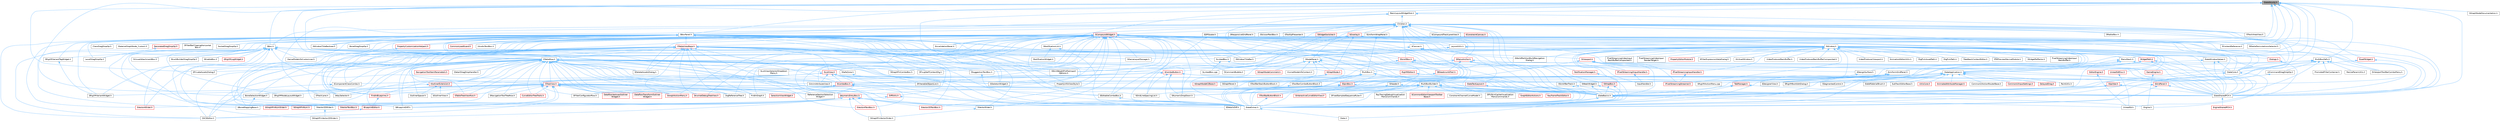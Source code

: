 digraph "SlateStructs.h"
{
 // INTERACTIVE_SVG=YES
 // LATEX_PDF_SIZE
  bgcolor="transparent";
  edge [fontname=Helvetica,fontsize=10,labelfontname=Helvetica,labelfontsize=10];
  node [fontname=Helvetica,fontsize=10,shape=box,height=0.2,width=0.4];
  Node1 [id="Node000001",label="SlateStructs.h",height=0.2,width=0.4,color="gray40", fillcolor="grey60", style="filled", fontcolor="black",tooltip=" "];
  Node1 -> Node2 [id="edge1_Node000001_Node000002",dir="back",color="steelblue1",style="solid",tooltip=" "];
  Node2 [id="Node000002",label="BasicLayoutWidgetSlot.h",height=0.2,width=0.4,color="grey40", fillcolor="white", style="filled",URL="$d4/d34/BasicLayoutWidgetSlot_8h.html",tooltip=" "];
  Node2 -> Node3 [id="edge2_Node000002_Node000003",dir="back",color="steelblue1",style="solid",tooltip=" "];
  Node3 [id="Node000003",label="Children.h",height=0.2,width=0.4,color="grey40", fillcolor="white", style="filled",URL="$db/d68/Children_8h.html",tooltip=" "];
  Node3 -> Node4 [id="edge3_Node000003_Node000004",dir="back",color="steelblue1",style="solid",tooltip=" "];
  Node4 [id="Node000004",label="LayoutUtils.h",height=0.2,width=0.4,color="grey40", fillcolor="white", style="filled",URL="$d2/d09/LayoutUtils_8h.html",tooltip=" "];
  Node4 -> Node5 [id="edge4_Node000004_Node000005",dir="back",color="steelblue1",style="solid",tooltip=" "];
  Node5 [id="Node000005",label="SLinkedBox.cpp",height=0.2,width=0.4,color="grey40", fillcolor="white", style="filled",URL="$de/dd2/SLinkedBox_8cpp.html",tooltip=" "];
  Node4 -> Node6 [id="edge5_Node000004_Node000006",dir="back",color="steelblue1",style="solid",tooltip=" "];
  Node6 [id="Node000006",label="SNodePanel.h",height=0.2,width=0.4,color="grey40", fillcolor="white", style="filled",URL="$da/db1/SNodePanel_8h.html",tooltip=" "];
  Node6 -> Node7 [id="edge6_Node000006_Node000007",dir="back",color="steelblue1",style="solid",tooltip=" "];
  Node7 [id="Node000007",label="KismetNodeInfoContext.h",height=0.2,width=0.4,color="grey40", fillcolor="white", style="filled",URL="$d3/dfc/KismetNodeInfoContext_8h.html",tooltip=" "];
  Node6 -> Node8 [id="edge7_Node000006_Node000008",dir="back",color="steelblue1",style="solid",tooltip=" "];
  Node8 [id="Node000008",label="RigVMEditor.h",height=0.2,width=0.4,color="red", fillcolor="#FFF0F0", style="filled",URL="$d3/d13/RigVMEditor_8h.html",tooltip=" "];
  Node8 -> Node11 [id="edge8_Node000008_Node000011",dir="back",color="steelblue1",style="solid",tooltip=" "];
  Node11 [id="Node000011",label="SRigVMActionMenu.cpp",height=0.2,width=0.4,color="grey40", fillcolor="white", style="filled",URL="$dc/d4c/SRigVMActionMenu_8cpp.html",tooltip=" "];
  Node6 -> Node13 [id="edge9_Node000006_Node000013",dir="back",color="steelblue1",style="solid",tooltip=" "];
  Node13 [id="Node000013",label="SCommentBubble.h",height=0.2,width=0.4,color="grey40", fillcolor="white", style="filled",URL="$d9/d84/SCommentBubble_8h.html",tooltip=" "];
  Node6 -> Node14 [id="edge10_Node000006_Node000014",dir="back",color="steelblue1",style="solid",tooltip=" "];
  Node14 [id="Node000014",label="SDesignSurface.h",height=0.2,width=0.4,color="grey40", fillcolor="white", style="filled",URL="$d0/d2a/SDesignSurface_8h.html",tooltip=" "];
  Node14 -> Node15 [id="edge11_Node000014_Node000015",dir="back",color="steelblue1",style="solid",tooltip=" "];
  Node15 [id="Node000015",label="SDesignerView.h",height=0.2,width=0.4,color="grey40", fillcolor="white", style="filled",URL="$d2/d14/SDesignerView_8h.html",tooltip=" "];
  Node6 -> Node16 [id="edge12_Node000006_Node000016",dir="back",color="steelblue1",style="solid",tooltip=" "];
  Node16 [id="Node000016",label="SGraphNode.h",height=0.2,width=0.4,color="red", fillcolor="#FFF0F0", style="filled",URL="$d2/d30/SGraphNode_8h.html",tooltip=" "];
  Node16 -> Node25 [id="edge13_Node000016_Node000025",dir="back",color="steelblue1",style="solid",tooltip=" "];
  Node25 [id="Node000025",label="SGraphNodeK2Base.h",height=0.2,width=0.4,color="red", fillcolor="#FFF0F0", style="filled",URL="$de/d4a/SGraphNodeK2Base_8h.html",tooltip=" "];
  Node16 -> Node34 [id="edge14_Node000016_Node000034",dir="back",color="steelblue1",style="solid",tooltip=" "];
  Node34 [id="Node000034",label="SGraphPanel.h",height=0.2,width=0.4,color="grey40", fillcolor="white", style="filled",URL="$d2/dcf/SGraphPanel_8h.html",tooltip=" "];
  Node6 -> Node31 [id="edge15_Node000006_Node000031",dir="back",color="steelblue1",style="solid",tooltip=" "];
  Node31 [id="Node000031",label="SGraphNodeComment.h",height=0.2,width=0.4,color="red", fillcolor="#FFF0F0", style="filled",URL="$d7/db6/SGraphNodeComment_8h.html",tooltip=" "];
  Node6 -> Node25 [id="edge16_Node000006_Node000025",dir="back",color="steelblue1",style="solid",tooltip=" "];
  Node6 -> Node34 [id="edge17_Node000006_Node000034",dir="back",color="steelblue1",style="solid",tooltip=" "];
  Node4 -> Node77 [id="edge18_Node000004_Node000077",dir="back",color="steelblue1",style="solid",tooltip=" "];
  Node77 [id="Node000077",label="SlateCore.h",height=0.2,width=0.4,color="grey40", fillcolor="white", style="filled",URL="$dc/d03/SlateCore_8h.html",tooltip=" "];
  Node77 -> Node78 [id="edge19_Node000077_Node000078",dir="back",color="steelblue1",style="solid",tooltip=" "];
  Node78 [id="Node000078",label="Engine.h",height=0.2,width=0.4,color="grey40", fillcolor="white", style="filled",URL="$d1/d34/Public_2Engine_8h.html",tooltip=" "];
  Node77 -> Node79 [id="edge20_Node000077_Node000079",dir="back",color="steelblue1",style="solid",tooltip=" "];
  Node79 [id="Node000079",label="SlateBasics.h",height=0.2,width=0.4,color="grey40", fillcolor="white", style="filled",URL="$da/d2f/SlateBasics_8h.html",tooltip=" "];
  Node79 -> Node78 [id="edge21_Node000079_Node000078",dir="back",color="steelblue1",style="solid",tooltip=" "];
  Node79 -> Node80 [id="edge22_Node000079_Node000080",dir="back",color="steelblue1",style="solid",tooltip=" "];
  Node80 [id="Node000080",label="Slate.h",height=0.2,width=0.4,color="grey40", fillcolor="white", style="filled",URL="$d2/dc0/Slate_8h.html",tooltip=" "];
  Node79 -> Node81 [id="edge23_Node000079_Node000081",dir="back",color="steelblue1",style="solid",tooltip=" "];
  Node81 [id="Node000081",label="SlateExtras.h",height=0.2,width=0.4,color="grey40", fillcolor="white", style="filled",URL="$d8/dec/SlateExtras_8h.html",tooltip=" "];
  Node81 -> Node80 [id="edge24_Node000081_Node000080",dir="back",color="steelblue1",style="solid",tooltip=" "];
  Node79 -> Node82 [id="edge25_Node000079_Node000082",dir="back",color="steelblue1",style="solid",tooltip=" "];
  Node82 [id="Node000082",label="UnrealEd.h",height=0.2,width=0.4,color="grey40", fillcolor="white", style="filled",URL="$d2/d5f/UnrealEd_8h.html",tooltip=" "];
  Node4 -> Node83 [id="edge26_Node000004_Node000083",dir="back",color="steelblue1",style="solid",tooltip=" "];
  Node83 [id="Node000083",label="SlateSharedPCH.h",height=0.2,width=0.4,color="grey40", fillcolor="white", style="filled",URL="$d1/dfc/SlateSharedPCH_8h.html",tooltip=" "];
  Node83 -> Node84 [id="edge27_Node000083_Node000084",dir="back",color="steelblue1",style="solid",tooltip=" "];
  Node84 [id="Node000084",label="EngineSharedPCH.h",height=0.2,width=0.4,color="red", fillcolor="#FFF0F0", style="filled",URL="$dc/dbb/EngineSharedPCH_8h.html",tooltip=" "];
  Node3 -> Node86 [id="edge28_Node000003_Node000086",dir="back",color="steelblue1",style="solid",tooltip=" "];
  Node86 [id="Node000086",label="SBox.h",height=0.2,width=0.4,color="grey40", fillcolor="white", style="filled",URL="$dd/d43/SBox_8h.html",tooltip=" "];
  Node86 -> Node87 [id="edge29_Node000086_Node000087",dir="back",color="steelblue1",style="solid",tooltip=" "];
  Node87 [id="Node000087",label="BrushBuilderDragDropOp.h",height=0.2,width=0.4,color="grey40", fillcolor="white", style="filled",URL="$d9/d56/BrushBuilderDragDropOp_8h.html",tooltip=" "];
  Node86 -> Node88 [id="edge30_Node000086_Node000088",dir="back",color="steelblue1",style="solid",tooltip=" "];
  Node88 [id="Node000088",label="GameModeInfoCustomizer.h",height=0.2,width=0.4,color="grey40", fillcolor="white", style="filled",URL="$d5/df3/GameModeInfoCustomizer_8h.html",tooltip=" "];
  Node86 -> Node89 [id="edge31_Node000086_Node000089",dir="back",color="steelblue1",style="solid",tooltip=" "];
  Node89 [id="Node000089",label="SComboBox.h",height=0.2,width=0.4,color="red", fillcolor="#FFF0F0", style="filled",URL="$d2/dd5/SComboBox_8h.html",tooltip=" "];
  Node89 -> Node90 [id="edge32_Node000089_Node000090",dir="back",color="steelblue1",style="solid",tooltip=" "];
  Node90 [id="Node000090",label="DataflowTransformOutliner\lWidget.h",height=0.2,width=0.4,color="red", fillcolor="#FFF0F0", style="filled",URL="$d8/df9/DataflowTransformOutlinerWidget_8h.html",tooltip=" "];
  Node89 -> Node92 [id="edge33_Node000089_Node000092",dir="back",color="steelblue1",style="solid",tooltip=" "];
  Node92 [id="Node000092",label="DataflowVerticesOutliner\lWidget.h",height=0.2,width=0.4,color="red", fillcolor="#FFF0F0", style="filled",URL="$dd/deb/DataflowVerticesOutlinerWidget_8h.html",tooltip=" "];
  Node89 -> Node100 [id="edge34_Node000089_Node000100",dir="back",color="steelblue1",style="solid",tooltip=" "];
  Node100 [id="Node000100",label="SEditableComboBox.h",height=0.2,width=0.4,color="grey40", fillcolor="white", style="filled",URL="$d0/d8c/SEditableComboBox_8h.html",tooltip=" "];
  Node100 -> Node81 [id="edge35_Node000100_Node000081",dir="back",color="steelblue1",style="solid",tooltip=" "];
  Node89 -> Node101 [id="edge36_Node000089_Node000101",dir="back",color="steelblue1",style="solid",tooltip=" "];
  Node101 [id="Node000101",label="SFilterConfiguratorRow.h",height=0.2,width=0.4,color="grey40", fillcolor="white", style="filled",URL="$d2/d18/SFilterConfiguratorRow_8h.html",tooltip=" "];
  Node89 -> Node112 [id="edge37_Node000089_Node000112",dir="back",color="steelblue1",style="solid",tooltip=" "];
  Node112 [id="Node000112",label="SelectionViewWidget.h",height=0.2,width=0.4,color="red", fillcolor="#FFF0F0", style="filled",URL="$dc/db5/SelectionViewWidget_8h.html",tooltip=" "];
  Node89 -> Node79 [id="edge38_Node000089_Node000079",dir="back",color="steelblue1",style="solid",tooltip=" "];
  Node89 -> Node81 [id="edge39_Node000089_Node000081",dir="back",color="steelblue1",style="solid",tooltip=" "];
  Node89 -> Node83 [id="edge40_Node000089_Node000083",dir="back",color="steelblue1",style="solid",tooltip=" "];
  Node86 -> Node119 [id="edge41_Node000086_Node000119",dir="back",color="steelblue1",style="solid",tooltip=" "];
  Node119 [id="Node000119",label="SEnableBox.h",height=0.2,width=0.4,color="grey40", fillcolor="white", style="filled",URL="$d4/d22/SEnableBox_8h.html",tooltip=" "];
  Node86 -> Node120 [id="edge42_Node000086_Node000120",dir="back",color="steelblue1",style="solid",tooltip=" "];
  Node120 [id="Node000120",label="SGameLayerManager.h",height=0.2,width=0.4,color="grey40", fillcolor="white", style="filled",URL="$da/d3a/SGameLayerManager_8h.html",tooltip=" "];
  Node86 -> Node49 [id="edge43_Node000086_Node000049",dir="back",color="steelblue1",style="solid",tooltip=" "];
  Node49 [id="Node000049",label="SGraphPinNum.h",height=0.2,width=0.4,color="red", fillcolor="#FFF0F0", style="filled",URL="$d7/da4/SGraphPinNum_8h.html",tooltip=" "];
  Node86 -> Node51 [id="edge44_Node000086_Node000051",dir="back",color="steelblue1",style="solid",tooltip=" "];
  Node51 [id="Node000051",label="SGraphPinNumSlider.h",height=0.2,width=0.4,color="red", fillcolor="#FFF0F0", style="filled",URL="$d5/d00/SGraphPinNumSlider_8h.html",tooltip=" "];
  Node86 -> Node59 [id="edge45_Node000086_Node000059",dir="back",color="steelblue1",style="solid",tooltip=" "];
  Node59 [id="Node000059",label="SGraphPinVector2DSlider.h",height=0.2,width=0.4,color="grey40", fillcolor="white", style="filled",URL="$d7/d05/SGraphPinVector2DSlider_8h.html",tooltip=" "];
  Node86 -> Node62 [id="edge46_Node000086_Node000062",dir="back",color="steelblue1",style="solid",tooltip=" "];
  Node62 [id="Node000062",label="SGraphPinVectorSlider.h",height=0.2,width=0.4,color="grey40", fillcolor="white", style="filled",URL="$dc/d38/SGraphPinVectorSlider_8h.html",tooltip=" "];
  Node86 -> Node121 [id="edge47_Node000086_Node000121",dir="back",color="steelblue1",style="solid",tooltip=" "];
  Node121 [id="Node000121",label="SLinkedBox.h",height=0.2,width=0.4,color="grey40", fillcolor="white", style="filled",URL="$d8/d89/SLinkedBox_8h.html",tooltip=" "];
  Node121 -> Node122 [id="edge48_Node000121_Node000122",dir="back",color="steelblue1",style="solid",tooltip=" "];
  Node122 [id="Node000122",label="MultiBox.h",height=0.2,width=0.4,color="grey40", fillcolor="white", style="filled",URL="$d5/d73/MultiBox_8h.html",tooltip=" "];
  Node122 -> Node123 [id="edge49_Node000122_Node000123",dir="back",color="steelblue1",style="solid",tooltip=" "];
  Node123 [id="Node000123",label="MultiBoxBuilder.h",height=0.2,width=0.4,color="grey40", fillcolor="white", style="filled",URL="$d5/d36/MultiBoxBuilder_8h.html",tooltip=" "];
  Node123 -> Node124 [id="edge50_Node000123_Node000124",dir="back",color="steelblue1",style="solid",tooltip=" "];
  Node124 [id="Node000124",label="ConstraintChannelCurveModel.h",height=0.2,width=0.4,color="grey40", fillcolor="white", style="filled",URL="$d9/d5f/ConstraintChannelCurveModel_8h.html",tooltip=" "];
  Node123 -> Node125 [id="edge51_Node000123_Node000125",dir="back",color="steelblue1",style="solid",tooltip=" "];
  Node125 [id="Node000125",label="GPUSkinCacheVisualization\lMenuCommands.h",height=0.2,width=0.4,color="grey40", fillcolor="white", style="filled",URL="$d4/d2e/GPUSkinCacheVisualizationMenuCommands_8h.html",tooltip=" "];
  Node123 -> Node126 [id="edge52_Node000123_Node000126",dir="back",color="steelblue1",style="solid",tooltip=" "];
  Node126 [id="Node000126",label="GraphEditorActions.h",height=0.2,width=0.4,color="red", fillcolor="#FFF0F0", style="filled",URL="$db/df3/GraphEditorActions_8h.html",tooltip=" "];
  Node123 -> Node127 [id="edge53_Node000123_Node000127",dir="back",color="steelblue1",style="solid",tooltip=" "];
  Node127 [id="Node000127",label="KeyframeTrackEditor.h",height=0.2,width=0.4,color="red", fillcolor="#FFF0F0", style="filled",URL="$dd/d47/KeyframeTrackEditor_8h.html",tooltip=" "];
  Node123 -> Node134 [id="edge54_Node000123_Node000134",dir="back",color="steelblue1",style="solid",tooltip=" "];
  Node134 [id="Node000134",label="RayTracingDebugVisualization\lMenuCommands.h",height=0.2,width=0.4,color="grey40", fillcolor="white", style="filled",URL="$de/d4c/RayTracingDebugVisualizationMenuCommands_8h.html",tooltip=" "];
  Node123 -> Node135 [id="edge55_Node000123_Node000135",dir="back",color="steelblue1",style="solid",tooltip=" "];
  Node135 [id="Node000135",label="SCommonEditorViewportToolbar\lBase.h",height=0.2,width=0.4,color="red", fillcolor="#FFF0F0", style="filled",URL="$d0/d79/SCommonEditorViewportToolbarBase_8h.html",tooltip=" "];
  Node123 -> Node138 [id="edge56_Node000123_Node000138",dir="back",color="steelblue1",style="solid",tooltip=" "];
  Node138 [id="Node000138",label="SFixedSampledSequenceRuler.h",height=0.2,width=0.4,color="grey40", fillcolor="white", style="filled",URL="$d8/db1/SFixedSampledSequenceRuler_8h.html",tooltip=" "];
  Node123 -> Node139 [id="edge57_Node000123_Node000139",dir="back",color="steelblue1",style="solid",tooltip=" "];
  Node139 [id="Node000139",label="SGridLineSpacingList.h",height=0.2,width=0.4,color="grey40", fillcolor="white", style="filled",URL="$db/d48/SGridLineSpacingList_8h.html",tooltip=" "];
  Node123 -> Node140 [id="edge58_Node000123_Node000140",dir="back",color="steelblue1",style="solid",tooltip=" "];
  Node140 [id="Node000140",label="SInteractiveCurveEditorView.h",height=0.2,width=0.4,color="red", fillcolor="#FFF0F0", style="filled",URL="$d2/dd9/SInteractiveCurveEditorView_8h.html",tooltip=" "];
  Node123 -> Node146 [id="edge59_Node000123_Node000146",dir="back",color="steelblue1",style="solid",tooltip=" "];
  Node146 [id="Node000146",label="SNumericDropDown.h",height=0.2,width=0.4,color="grey40", fillcolor="white", style="filled",URL="$d3/d12/SNumericDropDown_8h.html",tooltip=" "];
  Node123 -> Node147 [id="edge60_Node000123_Node000147",dir="back",color="steelblue1",style="solid",tooltip=" "];
  Node147 [id="Node000147",label="SToolBarButtonBlock.h",height=0.2,width=0.4,color="red", fillcolor="#FFF0F0", style="filled",URL="$d9/d9a/SToolBarButtonBlock_8h.html",tooltip=" "];
  Node147 -> Node81 [id="edge61_Node000147_Node000081",dir="back",color="steelblue1",style="solid",tooltip=" "];
  Node123 -> Node79 [id="edge62_Node000123_Node000079",dir="back",color="steelblue1",style="solid",tooltip=" "];
  Node123 -> Node81 [id="edge63_Node000123_Node000081",dir="back",color="steelblue1",style="solid",tooltip=" "];
  Node123 -> Node83 [id="edge64_Node000123_Node000083",dir="back",color="steelblue1",style="solid",tooltip=" "];
  Node122 -> Node147 [id="edge65_Node000122_Node000147",dir="back",color="steelblue1",style="solid",tooltip=" "];
  Node122 -> Node149 [id="edge66_Node000122_Node000149",dir="back",color="steelblue1",style="solid",tooltip=" "];
  Node149 [id="Node000149",label="SToolBarComboButtonBlock.h",height=0.2,width=0.4,color="grey40", fillcolor="white", style="filled",URL="$d9/d77/SToolBarComboButtonBlock_8h.html",tooltip=" "];
  Node149 -> Node81 [id="edge67_Node000149_Node000081",dir="back",color="steelblue1",style="solid",tooltip=" "];
  Node122 -> Node150 [id="edge68_Node000122_Node000150",dir="back",color="steelblue1",style="solid",tooltip=" "];
  Node150 [id="Node000150",label="SToolBarStackButtonBlock.h",height=0.2,width=0.4,color="grey40", fillcolor="white", style="filled",URL="$d2/d83/SToolBarStackButtonBlock_8h.html",tooltip=" "];
  Node122 -> Node79 [id="edge69_Node000122_Node000079",dir="back",color="steelblue1",style="solid",tooltip=" "];
  Node122 -> Node81 [id="edge70_Node000122_Node000081",dir="back",color="steelblue1",style="solid",tooltip=" "];
  Node121 -> Node5 [id="edge71_Node000121_Node000005",dir="back",color="steelblue1",style="solid",tooltip=" "];
  Node86 -> Node151 [id="edge72_Node000086_Node000151",dir="back",color="steelblue1",style="solid",tooltip=" "];
  Node151 [id="Node000151",label="SRigVMLogWidget.h",height=0.2,width=0.4,color="red", fillcolor="#FFF0F0", style="filled",URL="$d9/dab/SRigVMLogWidget_8h.html",tooltip=" "];
  Node86 -> Node158 [id="edge73_Node000086_Node000158",dir="back",color="steelblue1",style="solid",tooltip=" "];
  Node158 [id="Node000158",label="SRigVMNodeLayoutWidget.h",height=0.2,width=0.4,color="grey40", fillcolor="white", style="filled",URL="$dc/da9/SRigVMNodeLayoutWidget_8h.html",tooltip=" "];
  Node86 -> Node159 [id="edge74_Node000086_Node000159",dir="back",color="steelblue1",style="solid",tooltip=" "];
  Node159 [id="Node000159",label="SRigVMVariantTagWidget.h",height=0.2,width=0.4,color="grey40", fillcolor="white", style="filled",URL="$d4/d38/SRigVMVariantTagWidget_8h.html",tooltip=" "];
  Node159 -> Node160 [id="edge75_Node000159_Node000160",dir="back",color="steelblue1",style="solid",tooltip=" "];
  Node160 [id="Node000160",label="SRigVMVariantWidget.h",height=0.2,width=0.4,color="grey40", fillcolor="white", style="filled",URL="$d5/d61/SRigVMVariantWidget_8h.html",tooltip=" "];
  Node86 -> Node160 [id="edge76_Node000086_Node000160",dir="back",color="steelblue1",style="solid",tooltip=" "];
  Node86 -> Node161 [id="edge77_Node000086_Node000161",dir="back",color="steelblue1",style="solid",tooltip=" "];
  Node161 [id="Node000161",label="SSafeZone.h",height=0.2,width=0.4,color="grey40", fillcolor="white", style="filled",URL="$df/de0/SSafeZone_8h.html",tooltip=" "];
  Node161 -> Node81 [id="edge78_Node000161_Node000081",dir="back",color="steelblue1",style="solid",tooltip=" "];
  Node86 -> Node162 [id="edge79_Node000086_Node000162",dir="back",color="steelblue1",style="solid",tooltip=" "];
  Node162 [id="Node000162",label="STableRow.h",height=0.2,width=0.4,color="grey40", fillcolor="white", style="filled",URL="$d8/d43/STableRow_8h.html",tooltip=" "];
  Node162 -> Node163 [id="edge80_Node000162_Node000163",dir="back",color="steelblue1",style="solid",tooltip=" "];
  Node163 [id="Node000163",label="BoneSelectionWidget.h",height=0.2,width=0.4,color="grey40", fillcolor="white", style="filled",URL="$d4/dd3/BoneSelectionWidget_8h.html",tooltip=" "];
  Node163 -> Node164 [id="edge81_Node000163_Node000164",dir="back",color="steelblue1",style="solid",tooltip=" "];
  Node164 [id="Node000164",label="SBoneMappingBase.h",height=0.2,width=0.4,color="grey40", fillcolor="white", style="filled",URL="$d7/d49/SBoneMappingBase_8h.html",tooltip=" "];
  Node162 -> Node165 [id="edge82_Node000162_Node000165",dir="back",color="steelblue1",style="solid",tooltip=" "];
  Node165 [id="Node000165",label="CurveEditorTreeTraits.h",height=0.2,width=0.4,color="red", fillcolor="#FFF0F0", style="filled",URL="$d4/d4a/CurveEditorTreeTraits_8h.html",tooltip=" "];
  Node162 -> Node90 [id="edge83_Node000162_Node000090",dir="back",color="steelblue1",style="solid",tooltip=" "];
  Node162 -> Node92 [id="edge84_Node000162_Node000092",dir="back",color="steelblue1",style="solid",tooltip=" "];
  Node162 -> Node169 [id="edge85_Node000162_Node000169",dir="back",color="steelblue1",style="solid",tooltip=" "];
  Node169 [id="Node000169",label="DlgReferenceTree.h",height=0.2,width=0.4,color="grey40", fillcolor="white", style="filled",URL="$db/dd3/DlgReferenceTree_8h.html",tooltip=" "];
  Node162 -> Node170 [id="edge86_Node000162_Node000170",dir="back",color="steelblue1",style="solid",tooltip=" "];
  Node170 [id="Node000170",label="FindInBlueprints.h",height=0.2,width=0.4,color="red", fillcolor="#FFF0F0", style="filled",URL="$d0/d27/FindInBlueprints_8h.html",tooltip=" "];
  Node170 -> Node171 [id="edge87_Node000170_Node000171",dir="back",color="steelblue1",style="solid",tooltip=" "];
  Node171 [id="Node000171",label="BlueprintEditor.h",height=0.2,width=0.4,color="red", fillcolor="#FFF0F0", style="filled",URL="$df/d7d/BlueprintEditor_8h.html",tooltip=" "];
  Node171 -> Node179 [id="edge88_Node000171_Node000179",dir="back",color="steelblue1",style="solid",tooltip=" "];
  Node179 [id="Node000179",label="SSCSEditor.h",height=0.2,width=0.4,color="grey40", fillcolor="white", style="filled",URL="$d0/d2e/SSCSEditor_8h.html",tooltip=" "];
  Node162 -> Node185 [id="edge89_Node000162_Node000185",dir="back",color="steelblue1",style="solid",tooltip=" "];
  Node185 [id="Node000185",label="FindInGraph.h",height=0.2,width=0.4,color="grey40", fillcolor="white", style="filled",URL="$de/d36/FindInGraph_8h.html",tooltip=" "];
  Node162 -> Node186 [id="edge90_Node000162_Node000186",dir="back",color="steelblue1",style="solid",tooltip=" "];
  Node186 [id="Node000186",label="IDetailDragDropHandler.h",height=0.2,width=0.4,color="grey40", fillcolor="white", style="filled",URL="$dd/d80/IDetailDragDropHandler_8h.html",tooltip=" "];
  Node162 -> Node187 [id="edge91_Node000162_Node000187",dir="back",color="steelblue1",style="solid",tooltip=" "];
  Node187 [id="Node000187",label="IOutlinerExtension.h",height=0.2,width=0.4,color="red", fillcolor="#FFF0F0", style="filled",URL="$db/d1a/IOutlinerExtension_8h.html",tooltip=" "];
  Node187 -> Node233 [id="edge92_Node000187_Node000233",dir="back",color="steelblue1",style="solid",tooltip=" "];
  Node233 [id="Node000233",label="OutlinerSpacer.h",height=0.2,width=0.4,color="grey40", fillcolor="white", style="filled",URL="$dd/d3e/OutlinerSpacer_8h.html",tooltip=" "];
  Node187 -> Node235 [id="edge93_Node000187_Node000235",dir="back",color="steelblue1",style="solid",tooltip=" "];
  Node235 [id="Node000235",label="SOutlinerView.h",height=0.2,width=0.4,color="grey40", fillcolor="white", style="filled",URL="$d5/de1/SOutlinerView_8h.html",tooltip=" "];
  Node187 -> Node237 [id="edge94_Node000187_Node000237",dir="back",color="steelblue1",style="solid",tooltip=" "];
  Node237 [id="Node000237",label="STrackLane.h",height=0.2,width=0.4,color="grey40", fillcolor="white", style="filled",URL="$d2/d8f/STrackLane_8h.html",tooltip=" "];
  Node162 -> Node239 [id="edge95_Node000162_Node000239",dir="back",color="steelblue1",style="solid",tooltip=" "];
  Node239 [id="Node000239",label="NavigationToolItemParameters.h",height=0.2,width=0.4,color="red", fillcolor="#FFF0F0", style="filled",URL="$dd/d8c/NavigationToolItemParameters_8h.html",tooltip=" "];
  Node162 -> Node233 [id="edge96_Node000162_Node000233",dir="back",color="steelblue1",style="solid",tooltip=" "];
  Node162 -> Node242 [id="edge97_Node000162_Node000242",dir="back",color="steelblue1",style="solid",tooltip=" "];
  Node242 [id="Node000242",label="PropertyInfoViewStyle.h",height=0.2,width=0.4,color="grey40", fillcolor="white", style="filled",URL="$d0/da8/PropertyInfoViewStyle_8h.html",tooltip=" "];
  Node162 -> Node243 [id="edge98_Node000162_Node000243",dir="back",color="steelblue1",style="solid",tooltip=" "];
  Node243 [id="Node000243",label="ReferenceSectionSelection\lWidget.h",height=0.2,width=0.4,color="grey40", fillcolor="white", style="filled",URL="$db/d75/ReferenceSectionSelectionWidget_8h.html",tooltip=" "];
  Node162 -> Node244 [id="edge99_Node000162_Node000244",dir="back",color="steelblue1",style="solid",tooltip=" "];
  Node244 [id="Node000244",label="SAnimAttributeView.h",height=0.2,width=0.4,color="grey40", fillcolor="white", style="filled",URL="$df/d42/SAnimAttributeView_8h.html",tooltip=" "];
  Node162 -> Node245 [id="edge100_Node000162_Node000245",dir="back",color="steelblue1",style="solid",tooltip=" "];
  Node245 [id="Node000245",label="SBlueprintDiff.h",height=0.2,width=0.4,color="grey40", fillcolor="white", style="filled",URL="$de/d6d/SBlueprintDiff_8h.html",tooltip=" "];
  Node162 -> Node164 [id="edge101_Node000162_Node000164",dir="back",color="steelblue1",style="solid",tooltip=" "];
  Node162 -> Node89 [id="edge102_Node000162_Node000089",dir="back",color="steelblue1",style="solid",tooltip=" "];
  Node162 -> Node246 [id="edge103_Node000162_Node000246",dir="back",color="steelblue1",style="solid",tooltip=" "];
  Node246 [id="Node000246",label="SComponentClassCombo.h",height=0.2,width=0.4,color="grey40", fillcolor="white", style="filled",URL="$dc/df2/SComponentClassCombo_8h.html",tooltip=" "];
  Node246 -> Node179 [id="edge104_Node000246_Node000179",dir="back",color="steelblue1",style="solid",tooltip=" "];
  Node162 -> Node247 [id="edge105_Node000162_Node000247",dir="back",color="steelblue1",style="solid",tooltip=" "];
  Node247 [id="Node000247",label="SDeleteAssetsDialog.h",height=0.2,width=0.4,color="grey40", fillcolor="white", style="filled",URL="$d7/d0d/SDeleteAssetsDialog_8h.html",tooltip=" "];
  Node162 -> Node101 [id="edge106_Node000162_Node000101",dir="back",color="steelblue1",style="solid",tooltip=" "];
  Node162 -> Node248 [id="edge107_Node000162_Node000248",dir="back",color="steelblue1",style="solid",tooltip=" "];
  Node248 [id="Node000248",label="SFilterableObjectList.h",height=0.2,width=0.4,color="grey40", fillcolor="white", style="filled",URL="$dc/de4/SFilterableObjectList_8h.html",tooltip=" "];
  Node162 -> Node110 [id="edge108_Node000162_Node000110",dir="back",color="steelblue1",style="solid",tooltip=" "];
  Node110 [id="Node000110",label="SFixupSelfContextDlg.h",height=0.2,width=0.4,color="grey40", fillcolor="white", style="filled",URL="$d5/da4/SFixupSelfContextDlg_8h.html",tooltip=" "];
  Node162 -> Node249 [id="edge109_Node000162_Node000249",dir="back",color="steelblue1",style="solid",tooltip=" "];
  Node249 [id="Node000249",label="SGraphActionMenu.h",height=0.2,width=0.4,color="red", fillcolor="#FFF0F0", style="filled",URL="$d0/d9a/SGraphActionMenu_8h.html",tooltip=" "];
  Node162 -> Node256 [id="edge110_Node000162_Node000256",dir="back",color="steelblue1",style="solid",tooltip=" "];
  Node256 [id="Node000256",label="SGraphPinComboBox.h",height=0.2,width=0.4,color="grey40", fillcolor="white", style="filled",URL="$dc/d3f/SGraphPinComboBox_8h.html",tooltip=" "];
  Node162 -> Node257 [id="edge111_Node000162_Node000257",dir="back",color="steelblue1",style="solid",tooltip=" "];
  Node257 [id="Node000257",label="SKeySelector.h",height=0.2,width=0.4,color="grey40", fillcolor="white", style="filled",URL="$de/d62/SKeySelector_8h.html",tooltip=" "];
  Node162 -> Node258 [id="edge112_Node000162_Node000258",dir="back",color="steelblue1",style="solid",tooltip=" "];
  Node258 [id="Node000258",label="SKismetDebugTreeView.h",height=0.2,width=0.4,color="red", fillcolor="#FFF0F0", style="filled",URL="$dc/df5/SKismetDebugTreeView_8h.html",tooltip=" "];
  Node162 -> Node260 [id="edge113_Node000162_Node000260",dir="back",color="steelblue1",style="solid",tooltip=" "];
  Node260 [id="Node000260",label="SListView.h",height=0.2,width=0.4,color="red", fillcolor="#FFF0F0", style="filled",URL="$db/db5/SListView_8h.html",tooltip=" "];
  Node260 -> Node187 [id="edge114_Node000260_Node000187",dir="back",color="steelblue1",style="solid",tooltip=" "];
  Node260 -> Node243 [id="edge115_Node000260_Node000243",dir="back",color="steelblue1",style="solid",tooltip=" "];
  Node260 -> Node244 [id="edge116_Node000260_Node000244",dir="back",color="steelblue1",style="solid",tooltip=" "];
  Node260 -> Node245 [id="edge117_Node000260_Node000245",dir="back",color="steelblue1",style="solid",tooltip=" "];
  Node260 -> Node89 [id="edge118_Node000260_Node000089",dir="back",color="steelblue1",style="solid",tooltip=" "];
  Node260 -> Node248 [id="edge119_Node000260_Node000248",dir="back",color="steelblue1",style="solid",tooltip=" "];
  Node260 -> Node263 [id="edge120_Node000260_Node000263",dir="back",color="steelblue1",style="solid",tooltip=" "];
  Node263 [id="Node000263",label="SSkeletonWidget.h",height=0.2,width=0.4,color="grey40", fillcolor="white", style="filled",URL="$dd/da7/SSkeletonWidget_8h.html",tooltip=" "];
  Node260 -> Node266 [id="edge121_Node000260_Node000266",dir="back",color="steelblue1",style="solid",tooltip=" "];
  Node266 [id="Node000266",label="STreeView.h",height=0.2,width=0.4,color="red", fillcolor="#FFF0F0", style="filled",URL="$de/dea/STreeView_8h.html",tooltip=" "];
  Node266 -> Node163 [id="edge122_Node000266_Node000163",dir="back",color="steelblue1",style="solid",tooltip=" "];
  Node266 -> Node165 [id="edge123_Node000266_Node000165",dir="back",color="steelblue1",style="solid",tooltip=" "];
  Node266 -> Node90 [id="edge124_Node000266_Node000090",dir="back",color="steelblue1",style="solid",tooltip=" "];
  Node266 -> Node92 [id="edge125_Node000266_Node000092",dir="back",color="steelblue1",style="solid",tooltip=" "];
  Node266 -> Node268 [id="edge126_Node000266_Node000268",dir="back",color="steelblue1",style="solid",tooltip=" "];
  Node268 [id="Node000268",label="DiffUtils.h",height=0.2,width=0.4,color="red", fillcolor="#FFF0F0", style="filled",URL="$d4/d91/DiffUtils_8h.html",tooltip=" "];
  Node268 -> Node245 [id="edge127_Node000268_Node000245",dir="back",color="steelblue1",style="solid",tooltip=" "];
  Node268 -> Node270 [id="edge128_Node000268_Node000270",dir="back",color="steelblue1",style="solid",tooltip=" "];
  Node270 [id="Node000270",label="SDetailsDiff.h",height=0.2,width=0.4,color="grey40", fillcolor="white", style="filled",URL="$da/d09/SDetailsDiff_8h.html",tooltip=" "];
  Node266 -> Node169 [id="edge129_Node000266_Node000169",dir="back",color="steelblue1",style="solid",tooltip=" "];
  Node266 -> Node170 [id="edge130_Node000266_Node000170",dir="back",color="steelblue1",style="solid",tooltip=" "];
  Node266 -> Node185 [id="edge131_Node000266_Node000185",dir="back",color="steelblue1",style="solid",tooltip=" "];
  Node266 -> Node243 [id="edge132_Node000266_Node000243",dir="back",color="steelblue1",style="solid",tooltip=" "];
  Node266 -> Node245 [id="edge133_Node000266_Node000245",dir="back",color="steelblue1",style="solid",tooltip=" "];
  Node266 -> Node249 [id="edge134_Node000266_Node000249",dir="back",color="steelblue1",style="solid",tooltip=" "];
  Node266 -> Node257 [id="edge135_Node000266_Node000257",dir="back",color="steelblue1",style="solid",tooltip=" "];
  Node266 -> Node258 [id="edge136_Node000266_Node000258",dir="back",color="steelblue1",style="solid",tooltip=" "];
  Node266 -> Node280 [id="edge137_Node000266_Node000280",dir="back",color="steelblue1",style="solid",tooltip=" "];
  Node280 [id="Node000280",label="SNavigationToolTreeRow.h",height=0.2,width=0.4,color="grey40", fillcolor="white", style="filled",URL="$de/d20/SNavigationToolTreeRow_8h.html",tooltip=" "];
  Node266 -> Node235 [id="edge138_Node000266_Node000235",dir="back",color="steelblue1",style="solid",tooltip=" "];
  Node266 -> Node158 [id="edge139_Node000266_Node000158",dir="back",color="steelblue1",style="solid",tooltip=" "];
  Node266 -> Node160 [id="edge140_Node000266_Node000160",dir="back",color="steelblue1",style="solid",tooltip=" "];
  Node266 -> Node179 [id="edge141_Node000266_Node000179",dir="back",color="steelblue1",style="solid",tooltip=" "];
  Node266 -> Node283 [id="edge142_Node000266_Node000283",dir="back",color="steelblue1",style="solid",tooltip=" "];
  Node283 [id="Node000283",label="STableTreeViewRow.h",height=0.2,width=0.4,color="red", fillcolor="#FFF0F0", style="filled",URL="$d9/dcd/STableTreeViewRow_8h.html",tooltip=" "];
  Node266 -> Node79 [id="edge143_Node000266_Node000079",dir="back",color="steelblue1",style="solid",tooltip=" "];
  Node266 -> Node81 [id="edge144_Node000266_Node000081",dir="back",color="steelblue1",style="solid",tooltip=" "];
  Node266 -> Node83 [id="edge145_Node000266_Node000083",dir="back",color="steelblue1",style="solid",tooltip=" "];
  Node260 -> Node79 [id="edge146_Node000260_Node000079",dir="back",color="steelblue1",style="solid",tooltip=" "];
  Node260 -> Node81 [id="edge147_Node000260_Node000081",dir="back",color="steelblue1",style="solid",tooltip=" "];
  Node260 -> Node83 [id="edge148_Node000260_Node000083",dir="back",color="steelblue1",style="solid",tooltip=" "];
  Node162 -> Node287 [id="edge149_Node000162_Node000287",dir="back",color="steelblue1",style="solid",tooltip=" "];
  Node287 [id="Node000287",label="SListViewSelectorDropdown\lMenu.h",height=0.2,width=0.4,color="grey40", fillcolor="white", style="filled",URL="$d4/dc9/SListViewSelectorDropdownMenu_8h.html",tooltip=" "];
  Node162 -> Node280 [id="edge150_Node000162_Node000280",dir="back",color="steelblue1",style="solid",tooltip=" "];
  Node162 -> Node235 [id="edge151_Node000162_Node000235",dir="back",color="steelblue1",style="solid",tooltip=" "];
  Node162 -> Node288 [id="edge152_Node000162_Node000288",dir="back",color="steelblue1",style="solid",tooltip=" "];
  Node288 [id="Node000288",label="SPrivateAssetsDialog.h",height=0.2,width=0.4,color="grey40", fillcolor="white", style="filled",URL="$d2/dba/SPrivateAssetsDialog_8h.html",tooltip=" "];
  Node162 -> Node179 [id="edge153_Node000162_Node000179",dir="back",color="steelblue1",style="solid",tooltip=" "];
  Node162 -> Node263 [id="edge154_Node000162_Node000263",dir="back",color="steelblue1",style="solid",tooltip=" "];
  Node162 -> Node289 [id="edge155_Node000162_Node000289",dir="back",color="steelblue1",style="solid",tooltip=" "];
  Node289 [id="Node000289",label="SSkinWeightProfileImport\lOptions.h",height=0.2,width=0.4,color="grey40", fillcolor="white", style="filled",URL="$d9/d21/SSkinWeightProfileImportOptions_8h.html",tooltip=" "];
  Node162 -> Node290 [id="edge156_Node000162_Node000290",dir="back",color="steelblue1",style="solid",tooltip=" "];
  Node290 [id="Node000290",label="SSuggestionTextBox.h",height=0.2,width=0.4,color="grey40", fillcolor="white", style="filled",URL="$d1/df9/SSuggestionTextBox_8h.html",tooltip=" "];
  Node290 -> Node81 [id="edge157_Node000290_Node000081",dir="back",color="steelblue1",style="solid",tooltip=" "];
  Node162 -> Node283 [id="edge158_Node000162_Node000283",dir="back",color="steelblue1",style="solid",tooltip=" "];
  Node162 -> Node266 [id="edge159_Node000162_Node000266",dir="back",color="steelblue1",style="solid",tooltip=" "];
  Node162 -> Node112 [id="edge160_Node000162_Node000112",dir="back",color="steelblue1",style="solid",tooltip=" "];
  Node162 -> Node79 [id="edge161_Node000162_Node000079",dir="back",color="steelblue1",style="solid",tooltip=" "];
  Node162 -> Node81 [id="edge162_Node000162_Node000081",dir="back",color="steelblue1",style="solid",tooltip=" "];
  Node162 -> Node83 [id="edge163_Node000162_Node000083",dir="back",color="steelblue1",style="solid",tooltip=" "];
  Node86 -> Node291 [id="edge164_Node000086_Node000291",dir="back",color="steelblue1",style="solid",tooltip=" "];
  Node291 [id="Node000291",label="SVector4Slider.h",height=0.2,width=0.4,color="red", fillcolor="#FFF0F0", style="filled",URL="$d4/dec/SVector4Slider_8h.html",tooltip=" "];
  Node86 -> Node292 [id="edge165_Node000086_Node000292",dir="back",color="steelblue1",style="solid",tooltip=" "];
  Node292 [id="Node000292",label="SVisualAttachmentBox.h",height=0.2,width=0.4,color="grey40", fillcolor="white", style="filled",URL="$d1/d32/SVisualAttachmentBox_8h.html",tooltip=" "];
  Node86 -> Node293 [id="edge166_Node000086_Node000293",dir="back",color="steelblue1",style="solid",tooltip=" "];
  Node293 [id="Node000293",label="SWindowTitleBar.h",height=0.2,width=0.4,color="grey40", fillcolor="white", style="filled",URL="$d0/dce/SWindowTitleBar_8h.html",tooltip=" "];
  Node86 -> Node79 [id="edge167_Node000086_Node000079",dir="back",color="steelblue1",style="solid",tooltip=" "];
  Node86 -> Node81 [id="edge168_Node000086_Node000081",dir="back",color="steelblue1",style="solid",tooltip=" "];
  Node86 -> Node83 [id="edge169_Node000086_Node000083",dir="back",color="steelblue1",style="solid",tooltip=" "];
  Node3 -> Node294 [id="edge170_Node000003_Node000294",dir="back",color="steelblue1",style="solid",tooltip=" "];
  Node294 [id="Node000294",label="SBoxPanel.h",height=0.2,width=0.4,color="grey40", fillcolor="white", style="filled",URL="$d8/de6/SBoxPanel_8h.html",tooltip=" "];
  Node294 -> Node295 [id="edge171_Node000294_Node000295",dir="back",color="steelblue1",style="solid",tooltip=" "];
  Node295 [id="Node000295",label="BoneDragDropOp.h",height=0.2,width=0.4,color="grey40", fillcolor="white", style="filled",URL="$d9/dba/BoneDragDropOp_8h.html",tooltip=" "];
  Node294 -> Node296 [id="edge172_Node000294_Node000296",dir="back",color="steelblue1",style="solid",tooltip=" "];
  Node296 [id="Node000296",label="ClassDragDropOp.h",height=0.2,width=0.4,color="grey40", fillcolor="white", style="filled",URL="$d5/d37/ClassDragDropOp_8h.html",tooltip=" "];
  Node294 -> Node297 [id="edge173_Node000294_Node000297",dir="back",color="steelblue1",style="solid",tooltip=" "];
  Node297 [id="Node000297",label="CommonLoadGuard.h",height=0.2,width=0.4,color="red", fillcolor="#FFF0F0", style="filled",URL="$d1/da1/CommonLoadGuard_8h.html",tooltip=" "];
  Node294 -> Node300 [id="edge174_Node000294_Node000300",dir="back",color="steelblue1",style="solid",tooltip=" "];
  Node300 [id="Node000300",label="DecoratedDragDropOp.h",height=0.2,width=0.4,color="red", fillcolor="#FFF0F0", style="filled",URL="$d6/d6a/DecoratedDragDropOp_8h.html",tooltip=" "];
  Node300 -> Node310 [id="edge175_Node000300_Node000310",dir="back",color="steelblue1",style="solid",tooltip=" "];
  Node310 [id="Node000310",label="LevelDragDropOp.h",height=0.2,width=0.4,color="grey40", fillcolor="white", style="filled",URL="$dc/da5/LevelDragDropOp_8h.html",tooltip=" "];
  Node294 -> Node268 [id="edge176_Node000294_Node000268",dir="back",color="steelblue1",style="solid",tooltip=" "];
  Node294 -> Node88 [id="edge177_Node000294_Node000088",dir="back",color="steelblue1",style="solid",tooltip=" "];
  Node294 -> Node4 [id="edge178_Node000294_Node000004",dir="back",color="steelblue1",style="solid",tooltip=" "];
  Node294 -> Node310 [id="edge179_Node000294_Node000310",dir="back",color="steelblue1",style="solid",tooltip=" "];
  Node294 -> Node316 [id="edge180_Node000294_Node000316",dir="back",color="steelblue1",style="solid",tooltip=" "];
  Node316 [id="Node000316",label="MaterialGraphNode_Custom.h",height=0.2,width=0.4,color="grey40", fillcolor="white", style="filled",URL="$d5/d6c/MaterialGraphNode__Custom_8h.html",tooltip=" "];
  Node294 -> Node317 [id="edge181_Node000294_Node000317",dir="back",color="steelblue1",style="solid",tooltip=" "];
  Node317 [id="Node000317",label="PropertyCustomizationHelpers.h",height=0.2,width=0.4,color="red", fillcolor="#FFF0F0", style="filled",URL="$d7/dd0/PropertyCustomizationHelpers_8h.html",tooltip=" "];
  Node317 -> Node88 [id="edge182_Node000317_Node000088",dir="back",color="steelblue1",style="solid",tooltip=" "];
  Node294 -> Node320 [id="edge183_Node000294_Node000320",dir="back",color="steelblue1",style="solid",tooltip=" "];
  Node320 [id="Node000320",label="SAudioTextBox.h",height=0.2,width=0.4,color="grey40", fillcolor="white", style="filled",URL="$da/da3/SAudioTextBox_8h.html",tooltip=" "];
  Node294 -> Node321 [id="edge184_Node000294_Node000321",dir="back",color="steelblue1",style="solid",tooltip=" "];
  Node321 [id="Node000321",label="SBreadcrumbTrail.h",height=0.2,width=0.4,color="red", fillcolor="#FFF0F0", style="filled",URL="$d4/de2/SBreadcrumbTrail_8h.html",tooltip=" "];
  Node321 -> Node81 [id="edge185_Node000321_Node000081",dir="back",color="steelblue1",style="solid",tooltip=" "];
  Node294 -> Node322 [id="edge186_Node000294_Node000322",dir="back",color="steelblue1",style="solid",tooltip=" "];
  Node322 [id="Node000322",label="SComboButton.h",height=0.2,width=0.4,color="red", fillcolor="#FFF0F0", style="filled",URL="$dc/d43/SComboButton_8h.html",tooltip=" "];
  Node322 -> Node164 [id="edge187_Node000322_Node000164",dir="back",color="steelblue1",style="solid",tooltip=" "];
  Node322 -> Node89 [id="edge188_Node000322_Node000089",dir="back",color="steelblue1",style="solid",tooltip=" "];
  Node322 -> Node246 [id="edge189_Node000322_Node000246",dir="back",color="steelblue1",style="solid",tooltip=" "];
  Node322 -> Node139 [id="edge190_Node000322_Node000139",dir="back",color="steelblue1",style="solid",tooltip=" "];
  Node322 -> Node146 [id="edge191_Node000322_Node000146",dir="back",color="steelblue1",style="solid",tooltip=" "];
  Node322 -> Node79 [id="edge192_Node000322_Node000079",dir="back",color="steelblue1",style="solid",tooltip=" "];
  Node322 -> Node81 [id="edge193_Node000322_Node000081",dir="back",color="steelblue1",style="solid",tooltip=" "];
  Node322 -> Node83 [id="edge194_Node000322_Node000083",dir="back",color="steelblue1",style="solid",tooltip=" "];
  Node294 -> Node100 [id="edge195_Node000294_Node000100",dir="back",color="steelblue1",style="solid",tooltip=" "];
  Node294 -> Node327 [id="edge196_Node000294_Node000327",dir="back",color="steelblue1",style="solid",tooltip=" "];
  Node327 [id="Node000327",label="SFilterBarClippingHorizontal\lBox.h",height=0.2,width=0.4,color="grey40", fillcolor="white", style="filled",URL="$dd/d94/SFilterBarClippingHorizontalBox_8h.html",tooltip=" "];
  Node294 -> Node139 [id="edge197_Node000294_Node000139",dir="back",color="steelblue1",style="solid",tooltip=" "];
  Node294 -> Node328 [id="edge198_Node000294_Node000328",dir="back",color="steelblue1",style="solid",tooltip=" "];
  Node328 [id="Node000328",label="SHeader.h",height=0.2,width=0.4,color="grey40", fillcolor="white", style="filled",URL="$de/d21/SHeader_8h.html",tooltip=" "];
  Node328 -> Node79 [id="edge199_Node000328_Node000079",dir="back",color="steelblue1",style="solid",tooltip=" "];
  Node328 -> Node81 [id="edge200_Node000328_Node000081",dir="back",color="steelblue1",style="solid",tooltip=" "];
  Node294 -> Node146 [id="edge201_Node000294_Node000146",dir="back",color="steelblue1",style="solid",tooltip=" "];
  Node294 -> Node329 [id="edge202_Node000294_Node000329",dir="back",color="steelblue1",style="solid",tooltip=" "];
  Node329 [id="Node000329",label="SNumericEntryBox.h",height=0.2,width=0.4,color="red", fillcolor="#FFF0F0", style="filled",URL="$d8/d1a/SNumericEntryBox_8h.html",tooltip=" "];
  Node329 -> Node49 [id="edge203_Node000329_Node000049",dir="back",color="steelblue1",style="solid",tooltip=" "];
  Node329 -> Node51 [id="edge204_Node000329_Node000051",dir="back",color="steelblue1",style="solid",tooltip=" "];
  Node329 -> Node59 [id="edge205_Node000329_Node000059",dir="back",color="steelblue1",style="solid",tooltip=" "];
  Node329 -> Node62 [id="edge206_Node000329_Node000062",dir="back",color="steelblue1",style="solid",tooltip=" "];
  Node329 -> Node331 [id="edge207_Node000329_Node000331",dir="back",color="steelblue1",style="solid",tooltip=" "];
  Node331 [id="Node000331",label="SVector2DSlider.h",height=0.2,width=0.4,color="grey40", fillcolor="white", style="filled",URL="$de/d67/SVector2DSlider_8h.html",tooltip=" "];
  Node331 -> Node59 [id="edge208_Node000331_Node000059",dir="back",color="steelblue1",style="solid",tooltip=" "];
  Node329 -> Node332 [id="edge209_Node000329_Node000332",dir="back",color="steelblue1",style="solid",tooltip=" "];
  Node332 [id="Node000332",label="SVector2DTextBox.h",height=0.2,width=0.4,color="red", fillcolor="#FFF0F0", style="filled",URL="$d6/d71/SVector2DTextBox_8h.html",tooltip=" "];
  Node329 -> Node291 [id="edge210_Node000329_Node000291",dir="back",color="steelblue1",style="solid",tooltip=" "];
  Node329 -> Node333 [id="edge211_Node000329_Node000333",dir="back",color="steelblue1",style="solid",tooltip=" "];
  Node333 [id="Node000333",label="SVector4TextBox.h",height=0.2,width=0.4,color="red", fillcolor="#FFF0F0", style="filled",URL="$dd/da4/SVector4TextBox_8h.html",tooltip=" "];
  Node329 -> Node335 [id="edge212_Node000329_Node000335",dir="back",color="steelblue1",style="solid",tooltip=" "];
  Node335 [id="Node000335",label="SVectorSlider.h",height=0.2,width=0.4,color="grey40", fillcolor="white", style="filled",URL="$d2/db5/SVectorSlider_8h.html",tooltip=" "];
  Node335 -> Node62 [id="edge213_Node000335_Node000062",dir="back",color="steelblue1",style="solid",tooltip=" "];
  Node329 -> Node336 [id="edge214_Node000329_Node000336",dir="back",color="steelblue1",style="solid",tooltip=" "];
  Node336 [id="Node000336",label="SVectorTextBox.h",height=0.2,width=0.4,color="red", fillcolor="#FFF0F0", style="filled",URL="$df/db8/SVectorTextBox_8h.html",tooltip=" "];
  Node329 -> Node81 [id="edge215_Node000329_Node000081",dir="back",color="steelblue1",style="solid",tooltip=" "];
  Node294 -> Node159 [id="edge216_Node000294_Node000159",dir="back",color="steelblue1",style="solid",tooltip=" "];
  Node294 -> Node160 [id="edge217_Node000294_Node000160",dir="back",color="steelblue1",style="solid",tooltip=" "];
  Node294 -> Node179 [id="edge218_Node000294_Node000179",dir="back",color="steelblue1",style="solid",tooltip=" "];
  Node294 -> Node337 [id="edge219_Node000294_Node000337",dir="back",color="steelblue1",style="solid",tooltip=" "];
  Node337 [id="Node000337",label="SScrollBox.h",height=0.2,width=0.4,color="red", fillcolor="#FFF0F0", style="filled",URL="$d3/da2/SScrollBox_8h.html",tooltip=" "];
  Node337 -> Node321 [id="edge220_Node000337_Node000321",dir="back",color="steelblue1",style="solid",tooltip=" "];
  Node337 -> Node79 [id="edge221_Node000337_Node000079",dir="back",color="steelblue1",style="solid",tooltip=" "];
  Node337 -> Node81 [id="edge222_Node000337_Node000081",dir="back",color="steelblue1",style="solid",tooltip=" "];
  Node337 -> Node83 [id="edge223_Node000337_Node000083",dir="back",color="steelblue1",style="solid",tooltip=" "];
  Node294 -> Node339 [id="edge224_Node000294_Node000339",dir="back",color="steelblue1",style="solid",tooltip=" "];
  Node339 [id="Node000339",label="SSegmentedControl.h",height=0.2,width=0.4,color="grey40", fillcolor="white", style="filled",URL="$d3/d4f/SSegmentedControl_8h.html",tooltip=" "];
  Node294 -> Node263 [id="edge225_Node000294_Node000263",dir="back",color="steelblue1",style="solid",tooltip=" "];
  Node294 -> Node340 [id="edge226_Node000294_Node000340",dir="back",color="steelblue1",style="solid",tooltip=" "];
  Node340 [id="Node000340",label="SSpinBox.h",height=0.2,width=0.4,color="red", fillcolor="#FFF0F0", style="filled",URL="$d5/da5/SSpinBox_8h.html",tooltip=" "];
  Node340 -> Node329 [id="edge227_Node000340_Node000329",dir="back",color="steelblue1",style="solid",tooltip=" "];
  Node340 -> Node79 [id="edge228_Node000340_Node000079",dir="back",color="steelblue1",style="solid",tooltip=" "];
  Node340 -> Node81 [id="edge229_Node000340_Node000081",dir="back",color="steelblue1",style="solid",tooltip=" "];
  Node294 -> Node162 [id="edge230_Node000294_Node000162",dir="back",color="steelblue1",style="solid",tooltip=" "];
  Node294 -> Node342 [id="edge231_Node000294_Node000342",dir="back",color="steelblue1",style="solid",tooltip=" "];
  Node342 [id="Node000342",label="STableViewBase.h",height=0.2,width=0.4,color="red", fillcolor="#FFF0F0", style="filled",URL="$da/d88/STableViewBase_8h.html",tooltip=" "];
  Node342 -> Node163 [id="edge232_Node000342_Node000163",dir="back",color="steelblue1",style="solid",tooltip=" "];
  Node342 -> Node169 [id="edge233_Node000342_Node000169",dir="back",color="steelblue1",style="solid",tooltip=" "];
  Node342 -> Node170 [id="edge234_Node000342_Node000170",dir="back",color="steelblue1",style="solid",tooltip=" "];
  Node342 -> Node185 [id="edge235_Node000342_Node000185",dir="back",color="steelblue1",style="solid",tooltip=" "];
  Node342 -> Node243 [id="edge236_Node000342_Node000243",dir="back",color="steelblue1",style="solid",tooltip=" "];
  Node342 -> Node245 [id="edge237_Node000342_Node000245",dir="back",color="steelblue1",style="solid",tooltip=" "];
  Node342 -> Node164 [id="edge238_Node000342_Node000164",dir="back",color="steelblue1",style="solid",tooltip=" "];
  Node342 -> Node89 [id="edge239_Node000342_Node000089",dir="back",color="steelblue1",style="solid",tooltip=" "];
  Node342 -> Node246 [id="edge240_Node000342_Node000246",dir="back",color="steelblue1",style="solid",tooltip=" "];
  Node342 -> Node247 [id="edge241_Node000342_Node000247",dir="back",color="steelblue1",style="solid",tooltip=" "];
  Node342 -> Node248 [id="edge242_Node000342_Node000248",dir="back",color="steelblue1",style="solid",tooltip=" "];
  Node342 -> Node110 [id="edge243_Node000342_Node000110",dir="back",color="steelblue1",style="solid",tooltip=" "];
  Node342 -> Node249 [id="edge244_Node000342_Node000249",dir="back",color="steelblue1",style="solid",tooltip=" "];
  Node342 -> Node256 [id="edge245_Node000342_Node000256",dir="back",color="steelblue1",style="solid",tooltip=" "];
  Node342 -> Node257 [id="edge246_Node000342_Node000257",dir="back",color="steelblue1",style="solid",tooltip=" "];
  Node342 -> Node258 [id="edge247_Node000342_Node000258",dir="back",color="steelblue1",style="solid",tooltip=" "];
  Node342 -> Node260 [id="edge248_Node000342_Node000260",dir="back",color="steelblue1",style="solid",tooltip=" "];
  Node342 -> Node235 [id="edge249_Node000342_Node000235",dir="back",color="steelblue1",style="solid",tooltip=" "];
  Node342 -> Node179 [id="edge250_Node000342_Node000179",dir="back",color="steelblue1",style="solid",tooltip=" "];
  Node342 -> Node263 [id="edge251_Node000342_Node000263",dir="back",color="steelblue1",style="solid",tooltip=" "];
  Node342 -> Node289 [id="edge252_Node000342_Node000289",dir="back",color="steelblue1",style="solid",tooltip=" "];
  Node342 -> Node290 [id="edge253_Node000342_Node000290",dir="back",color="steelblue1",style="solid",tooltip=" "];
  Node342 -> Node162 [id="edge254_Node000342_Node000162",dir="back",color="steelblue1",style="solid",tooltip=" "];
  Node342 -> Node283 [id="edge255_Node000342_Node000283",dir="back",color="steelblue1",style="solid",tooltip=" "];
  Node342 -> Node266 [id="edge256_Node000342_Node000266",dir="back",color="steelblue1",style="solid",tooltip=" "];
  Node342 -> Node79 [id="edge257_Node000342_Node000079",dir="back",color="steelblue1",style="solid",tooltip=" "];
  Node342 -> Node81 [id="edge258_Node000342_Node000081",dir="back",color="steelblue1",style="solid",tooltip=" "];
  Node342 -> Node83 [id="edge259_Node000342_Node000083",dir="back",color="steelblue1",style="solid",tooltip=" "];
  Node294 -> Node331 [id="edge260_Node000294_Node000331",dir="back",color="steelblue1",style="solid",tooltip=" "];
  Node294 -> Node332 [id="edge261_Node000294_Node000332",dir="back",color="steelblue1",style="solid",tooltip=" "];
  Node294 -> Node291 [id="edge262_Node000294_Node000291",dir="back",color="steelblue1",style="solid",tooltip=" "];
  Node294 -> Node333 [id="edge263_Node000294_Node000333",dir="back",color="steelblue1",style="solid",tooltip=" "];
  Node294 -> Node335 [id="edge264_Node000294_Node000335",dir="back",color="steelblue1",style="solid",tooltip=" "];
  Node294 -> Node336 [id="edge265_Node000294_Node000336",dir="back",color="steelblue1",style="solid",tooltip=" "];
  Node294 -> Node344 [id="edge266_Node000294_Node000344",dir="back",color="steelblue1",style="solid",tooltip=" "];
  Node344 [id="Node000344",label="SWindow.h",height=0.2,width=0.4,color="grey40", fillcolor="white", style="filled",URL="$d2/d6d/SWindow_8h.html",tooltip=" "];
  Node344 -> Node345 [id="edge267_Node000344_Node000345",dir="back",color="steelblue1",style="solid",tooltip=" "];
  Node345 [id="Node000345",label="AnimationEditorUtils.h",height=0.2,width=0.4,color="grey40", fillcolor="white", style="filled",URL="$df/d23/AnimationEditorUtils_8h.html",tooltip=" "];
  Node344 -> Node171 [id="edge268_Node000344_Node000171",dir="back",color="steelblue1",style="solid",tooltip=" "];
  Node344 -> Node346 [id="edge269_Node000344_Node000346",dir="back",color="steelblue1",style="solid",tooltip=" "];
  Node346 [id="Node000346",label="Dialogs.h",height=0.2,width=0.4,color="red", fillcolor="#FFF0F0", style="filled",URL="$d2/d5c/Dialogs_8h.html",tooltip=" "];
  Node346 -> Node82 [id="edge270_Node000346_Node000082",dir="back",color="steelblue1",style="solid",tooltip=" "];
  Node344 -> Node349 [id="edge271_Node000344_Node000349",dir="back",color="steelblue1",style="solid",tooltip=" "];
  Node349 [id="Node000349",label="DlgPickAssetPath.h",height=0.2,width=0.4,color="grey40", fillcolor="white", style="filled",URL="$db/d31/DlgPickAssetPath_8h.html",tooltip=" "];
  Node344 -> Node350 [id="edge272_Node000344_Node000350",dir="back",color="steelblue1",style="solid",tooltip=" "];
  Node350 [id="Node000350",label="DlgPickPath.h",height=0.2,width=0.4,color="grey40", fillcolor="white", style="filled",URL="$d9/d16/DlgPickPath_8h.html",tooltip=" "];
  Node344 -> Node351 [id="edge273_Node000344_Node000351",dir="back",color="steelblue1",style="solid",tooltip=" "];
  Node351 [id="Node000351",label="EditorEngine.h",height=0.2,width=0.4,color="red", fillcolor="#FFF0F0", style="filled",URL="$da/d0c/EditorEngine_8h.html",tooltip=" "];
  Node351 -> Node82 [id="edge274_Node000351_Node000082",dir="back",color="steelblue1",style="solid",tooltip=" "];
  Node344 -> Node551 [id="edge275_Node000344_Node000551",dir="back",color="steelblue1",style="solid",tooltip=" "];
  Node551 [id="Node000551",label="FeedbackContextEditor.h",height=0.2,width=0.4,color="grey40", fillcolor="white", style="filled",URL="$de/d93/FeedbackContextEditor_8h.html",tooltip=" "];
  Node344 -> Node552 [id="edge276_Node000344_Node000552",dir="back",color="steelblue1",style="solid",tooltip=" "];
  Node552 [id="Node000552",label="GameEngine.h",height=0.2,width=0.4,color="red", fillcolor="#FFF0F0", style="filled",URL="$d7/d1f/GameEngine_8h.html",tooltip=" "];
  Node552 -> Node78 [id="edge277_Node000552_Node000078",dir="back",color="steelblue1",style="solid",tooltip=" "];
  Node344 -> Node554 [id="edge278_Node000344_Node000554",dir="back",color="steelblue1",style="solid",tooltip=" "];
  Node554 [id="Node000554",label="IPIEPreviewDeviceModule.h",height=0.2,width=0.4,color="grey40", fillcolor="white", style="filled",URL="$d1/d37/IPIEPreviewDeviceModule_8h.html",tooltip=" "];
  Node344 -> Node555 [id="edge279_Node000344_Node000555",dir="back",color="steelblue1",style="solid",tooltip=" "];
  Node555 [id="Node000555",label="IPixelStreaming2InputHandler.h",height=0.2,width=0.4,color="red", fillcolor="#FFF0F0", style="filled",URL="$df/d15/IPixelStreaming2InputHandler_8h.html",tooltip=" "];
  Node555 -> Node558 [id="edge280_Node000555_Node000558",dir="back",color="steelblue1",style="solid",tooltip=" "];
  Node558 [id="Node000558",label="InputHandler.h",height=0.2,width=0.4,color="grey40", fillcolor="white", style="filled",URL="$df/d2f/InputHandler_8h.html",tooltip=" "];
  Node344 -> Node559 [id="edge281_Node000344_Node000559",dir="back",color="steelblue1",style="solid",tooltip=" "];
  Node559 [id="Node000559",label="IPixelStreamingInputHandler.h",height=0.2,width=0.4,color="red", fillcolor="#FFF0F0", style="filled",URL="$d2/d0f/IPixelStreamingInputHandler_8h.html",tooltip=" "];
  Node559 -> Node561 [id="edge282_Node000559_Node000561",dir="back",color="steelblue1",style="solid",tooltip=" "];
  Node561 [id="Node000561",label="IPixelStreamingStreamer.h",height=0.2,width=0.4,color="red", fillcolor="#FFF0F0", style="filled",URL="$d8/d28/IPixelStreamingStreamer_8h.html",tooltip=" "];
  Node344 -> Node561 [id="edge283_Node000344_Node000561",dir="back",color="steelblue1",style="solid",tooltip=" "];
  Node344 -> Node565 [id="edge284_Node000344_Node000565",dir="back",color="steelblue1",style="solid",tooltip=" "];
  Node565 [id="Node000565",label="IWidgetReflector.h",height=0.2,width=0.4,color="grey40", fillcolor="white", style="filled",URL="$d4/d66/IWidgetReflector_8h.html",tooltip=" "];
  Node344 -> Node558 [id="edge285_Node000344_Node000558",dir="back",color="steelblue1",style="solid",tooltip=" "];
  Node344 -> Node566 [id="edge286_Node000344_Node000566",dir="back",color="steelblue1",style="solid",tooltip=" "];
  Node566 [id="Node000566",label="MenuStack.h",height=0.2,width=0.4,color="grey40", fillcolor="white", style="filled",URL="$d8/d80/MenuStack_8h.html",tooltip=" "];
  Node566 -> Node567 [id="edge287_Node000566_Node000567",dir="back",color="steelblue1",style="solid",tooltip=" "];
  Node567 [id="Node000567",label="SlateApplication.h",height=0.2,width=0.4,color="grey40", fillcolor="white", style="filled",URL="$db/d28/SlateApplication_8h.html",tooltip=" "];
  Node567 -> Node568 [id="edge288_Node000567_Node000568",dir="back",color="steelblue1",style="solid",tooltip=" "];
  Node568 [id="Node000568",label="AnimatedAttributeManager.h",height=0.2,width=0.4,color="red", fillcolor="#FFF0F0", style="filled",URL="$d8/d68/AnimatedAttributeManager_8h.html",tooltip=" "];
  Node567 -> Node570 [id="edge289_Node000567_Node000570",dir="back",color="steelblue1",style="solid",tooltip=" "];
  Node570 [id="Node000570",label="CommonUIActionRouterBase.h",height=0.2,width=0.4,color="grey40", fillcolor="white", style="filled",URL="$d9/dd5/CommonUIActionRouterBase_8h.html",tooltip=" "];
  Node567 -> Node571 [id="edge290_Node000567_Node000571",dir="back",color="steelblue1",style="solid",tooltip=" "];
  Node571 [id="Node000571",label="CommonUIInputSettings.h",height=0.2,width=0.4,color="red", fillcolor="#FFF0F0", style="filled",URL="$d4/d5b/CommonUIInputSettings_8h.html",tooltip=" "];
  Node567 -> Node573 [id="edge291_Node000567_Node000573",dir="back",color="steelblue1",style="solid",tooltip=" "];
  Node573 [id="Node000573",label="DelayedDrag.h",height=0.2,width=0.4,color="red", fillcolor="#FFF0F0", style="filled",URL="$d7/d2b/DelayedDrag_8h.html",tooltip=" "];
  Node567 -> Node592 [id="edge292_Node000567_Node000592",dir="back",color="steelblue1",style="solid",tooltip=" "];
  Node592 [id="Node000592",label="PaintUtils.h",height=0.2,width=0.4,color="grey40", fillcolor="white", style="filled",URL="$d9/da6/PaintUtils_8h.html",tooltip=" "];
  Node567 -> Node242 [id="edge293_Node000567_Node000242",dir="back",color="steelblue1",style="solid",tooltip=" "];
  Node567 -> Node89 [id="edge294_Node000567_Node000089",dir="back",color="steelblue1",style="solid",tooltip=" "];
  Node567 -> Node139 [id="edge295_Node000567_Node000139",dir="back",color="steelblue1",style="solid",tooltip=" "];
  Node567 -> Node146 [id="edge296_Node000567_Node000146",dir="back",color="steelblue1",style="solid",tooltip=" "];
  Node567 -> Node11 [id="edge297_Node000567_Node000011",dir="back",color="steelblue1",style="solid",tooltip=" "];
  Node567 -> Node155 [id="edge298_Node000567_Node000155",dir="back",color="steelblue1",style="solid",tooltip=" "];
  Node155 [id="Node000155",label="SRigVMBulkEditDialog.h",height=0.2,width=0.4,color="grey40", fillcolor="white", style="filled",URL="$dd/d89/SRigVMBulkEditDialog_8h.html",tooltip=" "];
  Node567 -> Node339 [id="edge299_Node000567_Node000339",dir="back",color="steelblue1",style="solid",tooltip=" "];
  Node567 -> Node340 [id="edge300_Node000567_Node000340",dir="back",color="steelblue1",style="solid",tooltip=" "];
  Node567 -> Node79 [id="edge301_Node000567_Node000079",dir="back",color="steelblue1",style="solid",tooltip=" "];
  Node567 -> Node81 [id="edge302_Node000567_Node000081",dir="back",color="steelblue1",style="solid",tooltip=" "];
  Node567 -> Node593 [id="edge303_Node000567_Node000593",dir="back",color="steelblue1",style="solid",tooltip=" "];
  Node593 [id="Node000593",label="SlateMaterialBrush.h",height=0.2,width=0.4,color="grey40", fillcolor="white", style="filled",URL="$d0/d58/SlateMaterialBrush_8h.html",tooltip=" "];
  Node567 -> Node83 [id="edge304_Node000567_Node000083",dir="back",color="steelblue1",style="solid",tooltip=" "];
  Node567 -> Node515 [id="edge305_Node000567_Node000515",dir="back",color="steelblue1",style="solid",tooltip=" "];
  Node515 [id="Node000515",label="SubTrackEditorBase.h",height=0.2,width=0.4,color="grey40", fillcolor="white", style="filled",URL="$db/d33/SubTrackEditorBase_8h.html",tooltip=" "];
  Node567 -> Node594 [id="edge306_Node000567_Node000594",dir="back",color="steelblue1",style="solid",tooltip=" "];
  Node594 [id="Node000594",label="UtilsCore.h",height=0.2,width=0.4,color="red", fillcolor="#FFF0F0", style="filled",URL="$d2/d12/UtilsCore_8h.html",tooltip=" "];
  Node566 -> Node79 [id="edge307_Node000566_Node000079",dir="back",color="steelblue1",style="solid",tooltip=" "];
  Node566 -> Node81 [id="edge308_Node000566_Node000081",dir="back",color="steelblue1",style="solid",tooltip=" "];
  Node566 -> Node83 [id="edge309_Node000566_Node000083",dir="back",color="steelblue1",style="solid",tooltip=" "];
  Node344 -> Node596 [id="edge310_Node000344_Node000596",dir="back",color="steelblue1",style="solid",tooltip=" "];
  Node596 [id="Node000596",label="NotificationManager.h",height=0.2,width=0.4,color="red", fillcolor="#FFF0F0", style="filled",URL="$dc/dc7/NotificationManager_8h.html",tooltip=" "];
  Node596 -> Node81 [id="edge311_Node000596_Node000081",dir="back",color="steelblue1",style="solid",tooltip=" "];
  Node344 -> Node600 [id="edge312_Node000344_Node000600",dir="back",color="steelblue1",style="solid",tooltip=" "];
  Node600 [id="Node000600",label="PixelStreamingVideoInput\lBackBuffer.h",height=0.2,width=0.4,color="grey40", fillcolor="white", style="filled",URL="$d8/d0b/PixelStreamingVideoInputBackBuffer_8h.html",tooltip=" "];
  Node344 -> Node601 [id="edge313_Node000344_Node000601",dir="back",color="steelblue1",style="solid",tooltip=" "];
  Node601 [id="Node000601",label="PixelStreamingVideoInput\lBackBufferComposited.h",height=0.2,width=0.4,color="grey40", fillcolor="white", style="filled",URL="$d8/d36/PixelStreamingVideoInputBackBufferComposited_8h.html",tooltip=" "];
  Node344 -> Node602 [id="edge314_Node000344_Node000602",dir="back",color="steelblue1",style="solid",tooltip=" "];
  Node602 [id="Node000602",label="PixelStreamingVideoInput\lRenderTarget.h",height=0.2,width=0.4,color="grey40", fillcolor="white", style="filled",URL="$da/de2/PixelStreamingVideoInputRenderTarget_8h.html",tooltip=" "];
  Node344 -> Node603 [id="edge315_Node000344_Node000603",dir="back",color="steelblue1",style="solid",tooltip=" "];
  Node603 [id="Node000603",label="PropertyEditorModule.h",height=0.2,width=0.4,color="red", fillcolor="#FFF0F0", style="filled",URL="$d5/d90/PropertyEditorModule_8h.html",tooltip=" "];
  Node344 -> Node245 [id="edge316_Node000344_Node000245",dir="back",color="steelblue1",style="solid",tooltip=" "];
  Node344 -> Node270 [id="edge317_Node000344_Node000270",dir="back",color="steelblue1",style="solid",tooltip=" "];
  Node344 -> Node643 [id="edge318_Node000344_Node000643",dir="back",color="steelblue1",style="solid",tooltip=" "];
  Node643 [id="Node000643",label="SFilterExpressionHelpDialog.h",height=0.2,width=0.4,color="grey40", fillcolor="white", style="filled",URL="$d5/dd4/SFilterExpressionHelpDialog_8h.html",tooltip=" "];
  Node344 -> Node155 [id="edge319_Node000344_Node000155",dir="back",color="steelblue1",style="solid",tooltip=" "];
  Node344 -> Node263 [id="edge320_Node000344_Node000263",dir="back",color="steelblue1",style="solid",tooltip=" "];
  Node344 -> Node289 [id="edge321_Node000344_Node000289",dir="back",color="steelblue1",style="solid",tooltip=" "];
  Node344 -> Node644 [id="edge322_Node000344_Node000644",dir="back",color="steelblue1",style="solid",tooltip=" "];
  Node644 [id="Node000644",label="SViewport.h",height=0.2,width=0.4,color="red", fillcolor="#FFF0F0", style="filled",URL="$d8/db1/SViewport_8h.html",tooltip=" "];
  Node644 -> Node552 [id="edge323_Node000644_Node000552",dir="back",color="steelblue1",style="solid",tooltip=" "];
  Node644 -> Node555 [id="edge324_Node000644_Node000555",dir="back",color="steelblue1",style="solid",tooltip=" "];
  Node644 -> Node559 [id="edge325_Node000644_Node000559",dir="back",color="steelblue1",style="solid",tooltip=" "];
  Node644 -> Node561 [id="edge326_Node000644_Node000561",dir="back",color="steelblue1",style="solid",tooltip=" "];
  Node644 -> Node79 [id="edge327_Node000644_Node000079",dir="back",color="steelblue1",style="solid",tooltip=" "];
  Node644 -> Node81 [id="edge328_Node000644_Node000081",dir="back",color="steelblue1",style="solid",tooltip=" "];
  Node344 -> Node646 [id="edge329_Node000344_Node000646",dir="back",color="steelblue1",style="solid",tooltip=" "];
  Node646 [id="Node000646",label="SVirtualWindow.h",height=0.2,width=0.4,color="grey40", fillcolor="white", style="filled",URL="$d3/dd3/SVirtualWindow_8h.html",tooltip=" "];
  Node344 -> Node293 [id="edge330_Node000344_Node000293",dir="back",color="steelblue1",style="solid",tooltip=" "];
  Node344 -> Node647 [id="edge331_Node000344_Node000647",dir="back",color="steelblue1",style="solid",tooltip=" "];
  Node647 [id="Node000647",label="SWorldPartitionBuildNavigation\lDialog.h",height=0.2,width=0.4,color="grey40", fillcolor="white", style="filled",URL="$d0/d61/SWorldPartitionBuildNavigationDialog_8h.html",tooltip=" "];
  Node344 -> Node567 [id="edge332_Node000344_Node000567",dir="back",color="steelblue1",style="solid",tooltip=" "];
  Node344 -> Node77 [id="edge333_Node000344_Node000077",dir="back",color="steelblue1",style="solid",tooltip=" "];
  Node344 -> Node83 [id="edge334_Node000344_Node000083",dir="back",color="steelblue1",style="solid",tooltip=" "];
  Node344 -> Node648 [id="edge335_Node000344_Node000648",dir="back",color="steelblue1",style="solid",tooltip=" "];
  Node648 [id="Node000648",label="SlateWindowHelper.h",height=0.2,width=0.4,color="grey40", fillcolor="white", style="filled",URL="$d4/df3/SlateWindowHelper_8h.html",tooltip=" "];
  Node648 -> Node567 [id="edge336_Node000648_Node000567",dir="back",color="steelblue1",style="solid",tooltip=" "];
  Node648 -> Node77 [id="edge337_Node000648_Node000077",dir="back",color="steelblue1",style="solid",tooltip=" "];
  Node648 -> Node83 [id="edge338_Node000648_Node000083",dir="back",color="steelblue1",style="solid",tooltip=" "];
  Node344 -> Node649 [id="edge339_Node000344_Node000649",dir="back",color="steelblue1",style="solid",tooltip=" "];
  Node649 [id="Node000649",label="TabManager.h",height=0.2,width=0.4,color="red", fillcolor="#FFF0F0", style="filled",URL="$db/d9a/TabManager_8h.html",tooltip=" "];
  Node649 -> Node79 [id="edge340_Node000649_Node000079",dir="back",color="steelblue1",style="solid",tooltip=" "];
  Node649 -> Node81 [id="edge341_Node000649_Node000081",dir="back",color="steelblue1",style="solid",tooltip=" "];
  Node649 -> Node83 [id="edge342_Node000649_Node000083",dir="back",color="steelblue1",style="solid",tooltip=" "];
  Node344 -> Node516 [id="edge343_Node000344_Node000516",dir="back",color="steelblue1",style="solid",tooltip=" "];
  Node516 [id="Node000516",label="UnrealEdMisc.h",height=0.2,width=0.4,color="red", fillcolor="#FFF0F0", style="filled",URL="$da/d70/UnrealEdMisc_8h.html",tooltip=" "];
  Node516 -> Node82 [id="edge344_Node000516_Node000082",dir="back",color="steelblue1",style="solid",tooltip=" "];
  Node344 -> Node665 [id="edge345_Node000344_Node000665",dir="back",color="steelblue1",style="solid",tooltip=" "];
  Node665 [id="Node000665",label="VideoProducerBackBuffer.h",height=0.2,width=0.4,color="grey40", fillcolor="white", style="filled",URL="$d0/d18/VideoProducerBackBuffer_8h.html",tooltip=" "];
  Node344 -> Node666 [id="edge346_Node000344_Node000666",dir="back",color="steelblue1",style="solid",tooltip=" "];
  Node666 [id="Node000666",label="VideoProducerBackBufferComposited.h",height=0.2,width=0.4,color="grey40", fillcolor="white", style="filled",URL="$d5/d3e/VideoProducerBackBufferComposited_8h.html",tooltip=" "];
  Node344 -> Node667 [id="edge347_Node000344_Node000667",dir="back",color="steelblue1",style="solid",tooltip=" "];
  Node667 [id="Node000667",label="VideoProducerViewport.h",height=0.2,width=0.4,color="grey40", fillcolor="white", style="filled",URL="$d8/d79/VideoProducerViewport_8h.html",tooltip=" "];
  Node344 -> Node668 [id="edge348_Node000344_Node000668",dir="back",color="steelblue1",style="solid",tooltip=" "];
  Node668 [id="Node000668",label="WidgetPath.h",height=0.2,width=0.4,color="red", fillcolor="#FFF0F0", style="filled",URL="$d0/d7f/WidgetPath_8h.html",tooltip=" "];
  Node668 -> Node15 [id="edge349_Node000668_Node000015",dir="back",color="steelblue1",style="solid",tooltip=" "];
  Node668 -> Node567 [id="edge350_Node000668_Node000567",dir="back",color="steelblue1",style="solid",tooltip=" "];
  Node668 -> Node77 [id="edge351_Node000668_Node000077",dir="back",color="steelblue1",style="solid",tooltip=" "];
  Node668 -> Node83 [id="edge352_Node000668_Node000083",dir="back",color="steelblue1",style="solid",tooltip=" "];
  Node294 -> Node293 [id="edge353_Node000294_Node000293",dir="back",color="steelblue1",style="solid",tooltip=" "];
  Node294 -> Node670 [id="edge354_Node000294_Node000670",dir="back",color="steelblue1",style="solid",tooltip=" "];
  Node670 [id="Node000670",label="SWindowTitleBarArea.h",height=0.2,width=0.4,color="grey40", fillcolor="white", style="filled",URL="$d4/d09/SWindowTitleBarArea_8h.html",tooltip=" "];
  Node294 -> Node77 [id="edge355_Node000294_Node000077",dir="back",color="steelblue1",style="solid",tooltip=" "];
  Node294 -> Node83 [id="edge356_Node000294_Node000083",dir="back",color="steelblue1",style="solid",tooltip=" "];
  Node294 -> Node671 [id="edge357_Node000294_Node000671",dir="back",color="steelblue1",style="solid",tooltip=" "];
  Node671 [id="Node000671",label="SocketDragDropOp.h",height=0.2,width=0.4,color="grey40", fillcolor="white", style="filled",URL="$d2/d53/SocketDragDropOp_8h.html",tooltip=" "];
  Node3 -> Node672 [id="edge358_Node000003_Node000672",dir="back",color="steelblue1",style="solid",tooltip=" "];
  Node672 [id="Node000672",label="SCanvas.h",height=0.2,width=0.4,color="grey40", fillcolor="white", style="filled",URL="$d4/dfa/SCanvas_8h.html",tooltip=" "];
  Node672 -> Node120 [id="edge359_Node000672_Node000120",dir="back",color="steelblue1",style="solid",tooltip=" "];
  Node672 -> Node79 [id="edge360_Node000672_Node000079",dir="back",color="steelblue1",style="solid",tooltip=" "];
  Node672 -> Node81 [id="edge361_Node000672_Node000081",dir="back",color="steelblue1",style="solid",tooltip=" "];
  Node3 -> Node673 [id="edge362_Node000003_Node000673",dir="back",color="steelblue1",style="solid",tooltip=" "];
  Node673 [id="Node000673",label="SCompoundTrackLaneView.h",height=0.2,width=0.4,color="grey40", fillcolor="white", style="filled",URL="$df/d58/SCompoundTrackLaneView_8h.html",tooltip=" "];
  Node3 -> Node674 [id="edge363_Node000003_Node000674",dir="back",color="steelblue1",style="solid",tooltip=" "];
  Node674 [id="Node000674",label="SCompoundWidget.h",height=0.2,width=0.4,color="red", fillcolor="#FFF0F0", style="filled",URL="$db/d0b/SCompoundWidget_8h.html",tooltip=" "];
  Node674 -> Node163 [id="edge364_Node000674_Node000163",dir="back",color="steelblue1",style="solid",tooltip=" "];
  Node674 -> Node297 [id="edge365_Node000674_Node000297",dir="back",color="steelblue1",style="solid",tooltip=" "];
  Node674 -> Node346 [id="edge366_Node000674_Node000346",dir="back",color="steelblue1",style="solid",tooltip=" "];
  Node674 -> Node169 [id="edge367_Node000674_Node000169",dir="back",color="steelblue1",style="solid",tooltip=" "];
  Node674 -> Node170 [id="edge368_Node000674_Node000170",dir="back",color="steelblue1",style="solid",tooltip=" "];
  Node674 -> Node185 [id="edge369_Node000674_Node000185",dir="back",color="steelblue1",style="solid",tooltip=" "];
  Node674 -> Node122 [id="edge370_Node000674_Node000122",dir="back",color="steelblue1",style="solid",tooltip=" "];
  Node674 -> Node317 [id="edge371_Node000674_Node000317",dir="back",color="steelblue1",style="solid",tooltip=" "];
  Node674 -> Node242 [id="edge372_Node000674_Node000242",dir="back",color="steelblue1",style="solid",tooltip=" "];
  Node674 -> Node243 [id="edge373_Node000674_Node000243",dir="back",color="steelblue1",style="solid",tooltip=" "];
  Node674 -> Node244 [id="edge374_Node000674_Node000244",dir="back",color="steelblue1",style="solid",tooltip=" "];
  Node674 -> Node320 [id="edge375_Node000674_Node000320",dir="back",color="steelblue1",style="solid",tooltip=" "];
  Node674 -> Node245 [id="edge376_Node000674_Node000245",dir="back",color="steelblue1",style="solid",tooltip=" "];
  Node674 -> Node164 [id="edge377_Node000674_Node000164",dir="back",color="steelblue1",style="solid",tooltip=" "];
  Node674 -> Node321 [id="edge378_Node000674_Node000321",dir="back",color="steelblue1",style="solid",tooltip=" "];
  Node674 -> Node13 [id="edge379_Node000674_Node000013",dir="back",color="steelblue1",style="solid",tooltip=" "];
  Node674 -> Node762 [id="edge380_Node000674_Node000762",dir="back",color="steelblue1",style="solid",tooltip=" "];
  Node762 [id="Node000762",label="SContentReference.h",height=0.2,width=0.4,color="grey40", fillcolor="white", style="filled",URL="$d3/dc5/SContentReference_8h.html",tooltip=" "];
  Node674 -> Node247 [id="edge381_Node000674_Node000247",dir="back",color="steelblue1",style="solid",tooltip=" "];
  Node674 -> Node14 [id="edge382_Node000674_Node000014",dir="back",color="steelblue1",style="solid",tooltip=" "];
  Node674 -> Node270 [id="edge383_Node000674_Node000270",dir="back",color="steelblue1",style="solid",tooltip=" "];
  Node674 -> Node100 [id="edge384_Node000674_Node000100",dir="back",color="steelblue1",style="solid",tooltip=" "];
  Node674 -> Node248 [id="edge385_Node000674_Node000248",dir="back",color="steelblue1",style="solid",tooltip=" "];
  Node674 -> Node138 [id="edge386_Node000674_Node000138",dir="back",color="steelblue1",style="solid",tooltip=" "];
  Node674 -> Node110 [id="edge387_Node000674_Node000110",dir="back",color="steelblue1",style="solid",tooltip=" "];
  Node674 -> Node120 [id="edge388_Node000674_Node000120",dir="back",color="steelblue1",style="solid",tooltip=" "];
  Node674 -> Node249 [id="edge389_Node000674_Node000249",dir="back",color="steelblue1",style="solid",tooltip=" "];
  Node674 -> Node16 [id="edge390_Node000674_Node000016",dir="back",color="steelblue1",style="solid",tooltip=" "];
  Node674 -> Node256 [id="edge391_Node000674_Node000256",dir="back",color="steelblue1",style="solid",tooltip=" "];
  Node674 -> Node139 [id="edge392_Node000674_Node000139",dir="back",color="steelblue1",style="solid",tooltip=" "];
  Node674 -> Node140 [id="edge393_Node000674_Node000140",dir="back",color="steelblue1",style="solid",tooltip=" "];
  Node674 -> Node782 [id="edge394_Node000674_Node000782",dir="back",color="steelblue1",style="solid",tooltip=" "];
  Node782 [id="Node000782",label="SInvalidationPanel.h",height=0.2,width=0.4,color="grey40", fillcolor="white", style="filled",URL="$d7/d86/SInvalidationPanel_8h.html",tooltip=" "];
  Node674 -> Node257 [id="edge395_Node000674_Node000257",dir="back",color="steelblue1",style="solid",tooltip=" "];
  Node674 -> Node258 [id="edge396_Node000674_Node000258",dir="back",color="steelblue1",style="solid",tooltip=" "];
  Node674 -> Node287 [id="edge397_Node000674_Node000287",dir="back",color="steelblue1",style="solid",tooltip=" "];
  Node674 -> Node787 [id="edge398_Node000674_Node000787",dir="back",color="steelblue1",style="solid",tooltip=" "];
  Node787 [id="Node000787",label="SMediaPermutationsSelector.h",height=0.2,width=0.4,color="grey40", fillcolor="white", style="filled",URL="$d2/d05/SMediaPermutationsSelector_8h.html",tooltip=" "];
  Node674 -> Node757 [id="edge399_Node000674_Node000757",dir="back",color="steelblue1",style="solid",tooltip=" "];
  Node757 [id="Node000757",label="SNotificationList.h",height=0.2,width=0.4,color="grey40", fillcolor="white", style="filled",URL="$d7/d9f/SNotificationList_8h.html",tooltip=" "];
  Node757 -> Node758 [id="edge400_Node000757_Node000758",dir="back",color="steelblue1",style="solid",tooltip=" "];
  Node758 [id="Node000758",label="INotificationWidget.h",height=0.2,width=0.4,color="grey40", fillcolor="white", style="filled",URL="$dd/d1a/INotificationWidget_8h.html",tooltip=" "];
  Node757 -> Node81 [id="edge401_Node000757_Node000081",dir="back",color="steelblue1",style="solid",tooltip=" "];
  Node674 -> Node146 [id="edge402_Node000674_Node000146",dir="back",color="steelblue1",style="solid",tooltip=" "];
  Node674 -> Node329 [id="edge403_Node000674_Node000329",dir="back",color="steelblue1",style="solid",tooltip=" "];
  Node674 -> Node288 [id="edge404_Node000674_Node000288",dir="back",color="steelblue1",style="solid",tooltip=" "];
  Node674 -> Node179 [id="edge405_Node000674_Node000179",dir="back",color="steelblue1",style="solid",tooltip=" "];
  Node674 -> Node337 [id="edge406_Node000674_Node000337",dir="back",color="steelblue1",style="solid",tooltip=" "];
  Node674 -> Node263 [id="edge407_Node000674_Node000263",dir="back",color="steelblue1",style="solid",tooltip=" "];
  Node674 -> Node289 [id="edge408_Node000674_Node000289",dir="back",color="steelblue1",style="solid",tooltip=" "];
  Node674 -> Node340 [id="edge409_Node000674_Node000340",dir="back",color="steelblue1",style="solid",tooltip=" "];
  Node674 -> Node290 [id="edge410_Node000674_Node000290",dir="back",color="steelblue1",style="solid",tooltip=" "];
  Node674 -> Node342 [id="edge411_Node000674_Node000342",dir="back",color="steelblue1",style="solid",tooltip=" "];
  Node674 -> Node331 [id="edge412_Node000674_Node000331",dir="back",color="steelblue1",style="solid",tooltip=" "];
  Node674 -> Node332 [id="edge413_Node000674_Node000332",dir="back",color="steelblue1",style="solid",tooltip=" "];
  Node674 -> Node291 [id="edge414_Node000674_Node000291",dir="back",color="steelblue1",style="solid",tooltip=" "];
  Node674 -> Node333 [id="edge415_Node000674_Node000333",dir="back",color="steelblue1",style="solid",tooltip=" "];
  Node674 -> Node335 [id="edge416_Node000674_Node000335",dir="back",color="steelblue1",style="solid",tooltip=" "];
  Node674 -> Node336 [id="edge417_Node000674_Node000336",dir="back",color="steelblue1",style="solid",tooltip=" "];
  Node674 -> Node644 [id="edge418_Node000674_Node000644",dir="back",color="steelblue1",style="solid",tooltip=" "];
  Node674 -> Node759 [id="edge419_Node000674_Node000759",dir="back",color="steelblue1",style="solid",tooltip=" "];
  Node759 [id="Node000759",label="SViewportToolBarComboMenu.h",height=0.2,width=0.4,color="grey40", fillcolor="white", style="filled",URL="$de/d6a/SViewportToolBarComboMenu_8h.html",tooltip=" "];
  Node674 -> Node344 [id="edge420_Node000674_Node000344",dir="back",color="steelblue1",style="solid",tooltip=" "];
  Node674 -> Node293 [id="edge421_Node000674_Node000293",dir="back",color="steelblue1",style="solid",tooltip=" "];
  Node674 -> Node647 [id="edge422_Node000674_Node000647",dir="back",color="steelblue1",style="solid",tooltip=" "];
  Node674 -> Node79 [id="edge423_Node000674_Node000079",dir="back",color="steelblue1",style="solid",tooltip=" "];
  Node674 -> Node77 [id="edge424_Node000674_Node000077",dir="back",color="steelblue1",style="solid",tooltip=" "];
  Node674 -> Node83 [id="edge425_Node000674_Node000083",dir="back",color="steelblue1",style="solid",tooltip=" "];
  Node3 -> Node822 [id="edge426_Node000003_Node000822",dir="back",color="steelblue1",style="solid",tooltip=" "];
  Node822 [id="Node000822",label="SConstraintCanvas.h",height=0.2,width=0.4,color="red", fillcolor="#FFF0F0", style="filled",URL="$d4/d58/SConstraintCanvas_8h.html",tooltip=" "];
  Node3 -> Node823 [id="edge427_Node000003_Node000823",dir="back",color="steelblue1",style="solid",tooltip=" "];
  Node823 [id="Node000823",label="SDPIScaler.h",height=0.2,width=0.4,color="grey40", fillcolor="white", style="filled",URL="$de/dda/SDPIScaler_8h.html",tooltip=" "];
  Node823 -> Node81 [id="edge428_Node000823_Node000081",dir="back",color="steelblue1",style="solid",tooltip=" "];
  Node3 -> Node824 [id="edge429_Node000003_Node000824",dir="back",color="steelblue1",style="solid",tooltip=" "];
  Node824 [id="Node000824",label="SGridPanel.h",height=0.2,width=0.4,color="red", fillcolor="#FFF0F0", style="filled",URL="$d2/d4c/SGridPanel_8h.html",tooltip=" "];
  Node824 -> Node79 [id="edge430_Node000824_Node000079",dir="back",color="steelblue1",style="solid",tooltip=" "];
  Node824 -> Node81 [id="edge431_Node000824_Node000081",dir="back",color="steelblue1",style="solid",tooltip=" "];
  Node824 -> Node83 [id="edge432_Node000824_Node000083",dir="back",color="steelblue1",style="solid",tooltip=" "];
  Node3 -> Node782 [id="edge433_Node000003_Node000782",dir="back",color="steelblue1",style="solid",tooltip=" "];
  Node3 -> Node825 [id="edge434_Node000003_Node000825",dir="back",color="steelblue1",style="solid",tooltip=" "];
  Node825 [id="Node000825",label="SLeafWidget.h",height=0.2,width=0.4,color="red", fillcolor="#FFF0F0", style="filled",URL="$dd/dfb/SLeafWidget_8h.html",tooltip=" "];
  Node825 -> Node77 [id="edge435_Node000825_Node000077",dir="back",color="steelblue1",style="solid",tooltip=" "];
  Node825 -> Node83 [id="edge436_Node000825_Node000083",dir="back",color="steelblue1",style="solid",tooltip=" "];
  Node3 -> Node121 [id="edge437_Node000003_Node000121",dir="back",color="steelblue1",style="solid",tooltip=" "];
  Node3 -> Node852 [id="edge438_Node000003_Node000852",dir="back",color="steelblue1",style="solid",tooltip=" "];
  Node852 [id="Node000852",label="SMenuAnchor.h",height=0.2,width=0.4,color="red", fillcolor="#FFF0F0", style="filled",URL="$d3/d52/SMenuAnchor_8h.html",tooltip=" "];
  Node852 -> Node321 [id="edge439_Node000852_Node000321",dir="back",color="steelblue1",style="solid",tooltip=" "];
  Node852 -> Node322 [id="edge440_Node000852_Node000322",dir="back",color="steelblue1",style="solid",tooltip=" "];
  Node852 -> Node79 [id="edge441_Node000852_Node000079",dir="back",color="steelblue1",style="solid",tooltip=" "];
  Node852 -> Node81 [id="edge442_Node000852_Node000081",dir="back",color="steelblue1",style="solid",tooltip=" "];
  Node852 -> Node83 [id="edge443_Node000852_Node000083",dir="back",color="steelblue1",style="solid",tooltip=" "];
  Node3 -> Node6 [id="edge444_Node000003_Node000006",dir="back",color="steelblue1",style="solid",tooltip=" "];
  Node3 -> Node856 [id="edge445_Node000003_Node000856",dir="back",color="steelblue1",style="solid",tooltip=" "];
  Node856 [id="Node000856",label="SOverlay.h",height=0.2,width=0.4,color="red", fillcolor="#FFF0F0", style="filled",URL="$d2/d4b/SOverlay_8h.html",tooltip=" "];
  Node856 -> Node100 [id="edge446_Node000856_Node000100",dir="back",color="steelblue1",style="solid",tooltip=" "];
  Node856 -> Node16 [id="edge447_Node000856_Node000016",dir="back",color="steelblue1",style="solid",tooltip=" "];
  Node856 -> Node260 [id="edge448_Node000856_Node000260",dir="back",color="steelblue1",style="solid",tooltip=" "];
  Node856 -> Node344 [id="edge449_Node000856_Node000344",dir="back",color="steelblue1",style="solid",tooltip=" "];
  Node856 -> Node293 [id="edge450_Node000856_Node000293",dir="back",color="steelblue1",style="solid",tooltip=" "];
  Node856 -> Node77 [id="edge451_Node000856_Node000077",dir="back",color="steelblue1",style="solid",tooltip=" "];
  Node856 -> Node83 [id="edge452_Node000856_Node000083",dir="back",color="steelblue1",style="solid",tooltip=" "];
  Node3 -> Node858 [id="edge453_Node000003_Node000858",dir="back",color="steelblue1",style="solid",tooltip=" "];
  Node858 [id="Node000858",label="SRadialBox.h",height=0.2,width=0.4,color="grey40", fillcolor="white", style="filled",URL="$d5/de5/SRadialBox_8h.html",tooltip=" "];
  Node3 -> Node859 [id="edge454_Node000003_Node000859",dir="back",color="steelblue1",style="solid",tooltip=" "];
  Node859 [id="Node000859",label="SResponsiveGridPanel.h",height=0.2,width=0.4,color="grey40", fillcolor="white", style="filled",URL="$d0/d51/SResponsiveGridPanel_8h.html",tooltip=" "];
  Node3 -> Node860 [id="edge455_Node000003_Node000860",dir="back",color="steelblue1",style="solid",tooltip=" "];
  Node860 [id="Node000860",label="SScissorRectBox.h",height=0.2,width=0.4,color="grey40", fillcolor="white", style="filled",URL="$d1/d04/SScissorRectBox_8h.html",tooltip=" "];
  Node3 -> Node861 [id="edge456_Node000003_Node000861",dir="back",color="steelblue1",style="solid",tooltip=" "];
  Node861 [id="Node000861",label="SScrollBarTrack.h",height=0.2,width=0.4,color="grey40", fillcolor="white", style="filled",URL="$dd/d07/SScrollBarTrack_8h.html",tooltip=" "];
  Node861 -> Node79 [id="edge457_Node000861_Node000079",dir="back",color="steelblue1",style="solid",tooltip=" "];
  Node861 -> Node81 [id="edge458_Node000861_Node000081",dir="back",color="steelblue1",style="solid",tooltip=" "];
  Node3 -> Node337 [id="edge459_Node000003_Node000337",dir="back",color="steelblue1",style="solid",tooltip=" "];
  Node3 -> Node862 [id="edge460_Node000003_Node000862",dir="back",color="steelblue1",style="solid",tooltip=" "];
  Node862 [id="Node000862",label="SSplitter.h",height=0.2,width=0.4,color="red", fillcolor="#FFF0F0", style="filled",URL="$d1/d14/SSplitter_8h.html",tooltip=" "];
  Node862 -> Node79 [id="edge461_Node000862_Node000079",dir="back",color="steelblue1",style="solid",tooltip=" "];
  Node862 -> Node81 [id="edge462_Node000862_Node000081",dir="back",color="steelblue1",style="solid",tooltip=" "];
  Node862 -> Node83 [id="edge463_Node000862_Node000083",dir="back",color="steelblue1",style="solid",tooltip=" "];
  Node3 -> Node864 [id="edge464_Node000003_Node000864",dir="back",color="steelblue1",style="solid",tooltip=" "];
  Node864 [id="Node000864",label="STooltipPresenter.h",height=0.2,width=0.4,color="grey40", fillcolor="white", style="filled",URL="$d6/daa/STooltipPresenter_8h.html",tooltip=" "];
  Node3 -> Node865 [id="edge465_Node000003_Node000865",dir="back",color="steelblue1",style="solid",tooltip=" "];
  Node865 [id="Node000865",label="STrackAreaView.h",height=0.2,width=0.4,color="grey40", fillcolor="white", style="filled",URL="$de/d32/STrackAreaView_8h.html",tooltip=" "];
  Node3 -> Node237 [id="edge466_Node000003_Node000237",dir="back",color="steelblue1",style="solid",tooltip=" "];
  Node3 -> Node866 [id="edge467_Node000003_Node000866",dir="back",color="steelblue1",style="solid",tooltip=" "];
  Node866 [id="Node000866",label="SUniformGridPanel.h",height=0.2,width=0.4,color="grey40", fillcolor="white", style="filled",URL="$de/d98/SUniformGridPanel_8h.html",tooltip=" "];
  Node866 -> Node339 [id="edge468_Node000866_Node000339",dir="back",color="steelblue1",style="solid",tooltip=" "];
  Node866 -> Node263 [id="edge469_Node000866_Node000263",dir="back",color="steelblue1",style="solid",tooltip=" "];
  Node866 -> Node79 [id="edge470_Node000866_Node000079",dir="back",color="steelblue1",style="solid",tooltip=" "];
  Node866 -> Node81 [id="edge471_Node000866_Node000081",dir="back",color="steelblue1",style="solid",tooltip=" "];
  Node3 -> Node867 [id="edge472_Node000003_Node000867",dir="back",color="steelblue1",style="solid",tooltip=" "];
  Node867 [id="Node000867",label="SUniformWrapPanel.h",height=0.2,width=0.4,color="grey40", fillcolor="white", style="filled",URL="$dc/de4/SUniformWrapPanel_8h.html",tooltip=" "];
  Node867 -> Node122 [id="edge473_Node000867_Node000122",dir="back",color="steelblue1",style="solid",tooltip=" "];
  Node3 -> Node868 [id="edge474_Node000003_Node000868",dir="back",color="steelblue1",style="solid",tooltip=" "];
  Node868 [id="Node000868",label="SWeakWidget.h",height=0.2,width=0.4,color="grey40", fillcolor="white", style="filled",URL="$d4/d78/SWeakWidget_8h.html",tooltip=" "];
  Node868 -> Node79 [id="edge475_Node000868_Node000079",dir="back",color="steelblue1",style="solid",tooltip=" "];
  Node868 -> Node81 [id="edge476_Node000868_Node000081",dir="back",color="steelblue1",style="solid",tooltip=" "];
  Node3 -> Node869 [id="edge477_Node000003_Node000869",dir="back",color="steelblue1",style="solid",tooltip=" "];
  Node869 [id="Node000869",label="SWidgetSwitcher.h",height=0.2,width=0.4,color="red", fillcolor="#FFF0F0", style="filled",URL="$db/def/SWidgetSwitcher_8h.html",tooltip=" "];
  Node869 -> Node81 [id="edge478_Node000869_Node000081",dir="back",color="steelblue1",style="solid",tooltip=" "];
  Node3 -> Node670 [id="edge479_Node000003_Node000670",dir="back",color="steelblue1",style="solid",tooltip=" "];
  Node3 -> Node874 [id="edge480_Node000003_Node000874",dir="back",color="steelblue1",style="solid",tooltip=" "];
  Node874 [id="Node000874",label="SWrapBox.h",height=0.2,width=0.4,color="red", fillcolor="#FFF0F0", style="filled",URL="$db/d3c/SWrapBox_8h.html",tooltip=" "];
  Node874 -> Node79 [id="edge481_Node000874_Node000079",dir="back",color="steelblue1",style="solid",tooltip=" "];
  Node874 -> Node81 [id="edge482_Node000874_Node000081",dir="back",color="steelblue1",style="solid",tooltip=" "];
  Node3 -> Node77 [id="edge483_Node000003_Node000077",dir="back",color="steelblue1",style="solid",tooltip=" "];
  Node3 -> Node83 [id="edge484_Node000003_Node000083",dir="back",color="steelblue1",style="solid",tooltip=" "];
  Node3 -> Node875 [id="edge485_Node000003_Node000875",dir="back",color="steelblue1",style="solid",tooltip=" "];
  Node875 [id="Node000875",label="SlateTextLayout.h",height=0.2,width=0.4,color="red", fillcolor="#FFF0F0", style="filled",URL="$dc/d8b/SlateTextLayout_8h.html",tooltip=" "];
  Node875 -> Node79 [id="edge486_Node000875_Node000079",dir="back",color="steelblue1",style="solid",tooltip=" "];
  Node875 -> Node81 [id="edge487_Node000875_Node000081",dir="back",color="steelblue1",style="solid",tooltip=" "];
  Node2 -> Node294 [id="edge488_Node000002_Node000294",dir="back",color="steelblue1",style="solid",tooltip=" "];
  Node2 -> Node6 [id="edge489_Node000002_Node000006",dir="back",color="steelblue1",style="solid",tooltip=" "];
  Node2 -> Node865 [id="edge490_Node000002_Node000865",dir="back",color="steelblue1",style="solid",tooltip=" "];
  Node1 -> Node4 [id="edge491_Node000001_Node000004",dir="back",color="steelblue1",style="solid",tooltip=" "];
  Node1 -> Node566 [id="edge492_Node000001_Node000566",dir="back",color="steelblue1",style="solid",tooltip=" "];
  Node1 -> Node881 [id="edge493_Node000001_Node000881",dir="back",color="steelblue1",style="solid",tooltip=" "];
  Node881 [id="Node000881",label="MultiBoxDefs.h",height=0.2,width=0.4,color="grey40", fillcolor="white", style="filled",URL="$d9/d4a/MultiBoxDefs_8h.html",tooltip=" "];
  Node881 -> Node122 [id="edge494_Node000881_Node000122",dir="back",color="steelblue1",style="solid",tooltip=" "];
  Node881 -> Node123 [id="edge495_Node000881_Node000123",dir="back",color="steelblue1",style="solid",tooltip=" "];
  Node881 -> Node882 [id="edge496_Node000881_Node000882",dir="back",color="steelblue1",style="solid",tooltip=" "];
  Node882 [id="Node000882",label="PromotedFilterContainer.h",height=0.2,width=0.4,color="grey40", fillcolor="white", style="filled",URL="$d4/d23/PromotedFilterContainer_8h.html",tooltip=" "];
  Node881 -> Node883 [id="edge497_Node000881_Node000883",dir="back",color="steelblue1",style="solid",tooltip=" "];
  Node883 [id="Node000883",label="ResizeParamUtils.h",height=0.2,width=0.4,color="grey40", fillcolor="white", style="filled",URL="$d9/da7/ResizeParamUtils_8h.html",tooltip=" "];
  Node881 -> Node759 [id="edge498_Node000881_Node000759",dir="back",color="steelblue1",style="solid",tooltip=" "];
  Node881 -> Node79 [id="edge499_Node000881_Node000079",dir="back",color="steelblue1",style="solid",tooltip=" "];
  Node881 -> Node81 [id="edge500_Node000881_Node000081",dir="back",color="steelblue1",style="solid",tooltip=" "];
  Node881 -> Node83 [id="edge501_Node000881_Node000083",dir="back",color="steelblue1",style="solid",tooltip=" "];
  Node881 -> Node884 [id="edge502_Node000881_Node000884",dir="back",color="steelblue1",style="solid",tooltip=" "];
  Node884 [id="Node000884",label="UICommandDragDropOp.h",height=0.2,width=0.4,color="grey40", fillcolor="white", style="filled",URL="$d8/d6b/UICommandDragDropOp_8h.html",tooltip=" "];
  Node884 -> Node81 [id="edge503_Node000884_Node000081",dir="back",color="steelblue1",style="solid",tooltip=" "];
  Node1 -> Node242 [id="edge504_Node000001_Node000242",dir="back",color="steelblue1",style="solid",tooltip=" "];
  Node1 -> Node86 [id="edge505_Node000001_Node000086",dir="back",color="steelblue1",style="solid",tooltip=" "];
  Node1 -> Node294 [id="edge506_Node000001_Node000294",dir="back",color="steelblue1",style="solid",tooltip=" "];
  Node1 -> Node762 [id="edge507_Node000001_Node000762",dir="back",color="steelblue1",style="solid",tooltip=" "];
  Node1 -> Node247 [id="edge508_Node000001_Node000247",dir="back",color="steelblue1",style="solid",tooltip=" "];
  Node1 -> Node15 [id="edge509_Node000001_Node000015",dir="back",color="steelblue1",style="solid",tooltip=" "];
  Node1 -> Node33 [id="edge510_Node000001_Node000033",dir="back",color="steelblue1",style="solid",tooltip=" "];
  Node33 [id="Node000033",label="SGraphNodeDocumentation.h",height=0.2,width=0.4,color="grey40", fillcolor="white", style="filled",URL="$de/d42/SGraphNodeDocumentation_8h.html",tooltip=" "];
  Node1 -> Node257 [id="edge511_Node000001_Node000257",dir="back",color="steelblue1",style="solid",tooltip=" "];
  Node1 -> Node787 [id="edge512_Node000001_Node000787",dir="back",color="steelblue1",style="solid",tooltip=" "];
  Node1 -> Node757 [id="edge513_Node000001_Node000757",dir="back",color="steelblue1",style="solid",tooltip=" "];
  Node1 -> Node288 [id="edge514_Node000001_Node000288",dir="back",color="steelblue1",style="solid",tooltip=" "];
  Node1 -> Node162 [id="edge515_Node000001_Node000162",dir="back",color="steelblue1",style="solid",tooltip=" "];
  Node1 -> Node344 [id="edge516_Node000001_Node000344",dir="back",color="steelblue1",style="solid",tooltip=" "];
  Node1 -> Node77 [id="edge517_Node000001_Node000077",dir="back",color="steelblue1",style="solid",tooltip=" "];
  Node1 -> Node83 [id="edge518_Node000001_Node000083",dir="back",color="steelblue1",style="solid",tooltip=" "];
}

